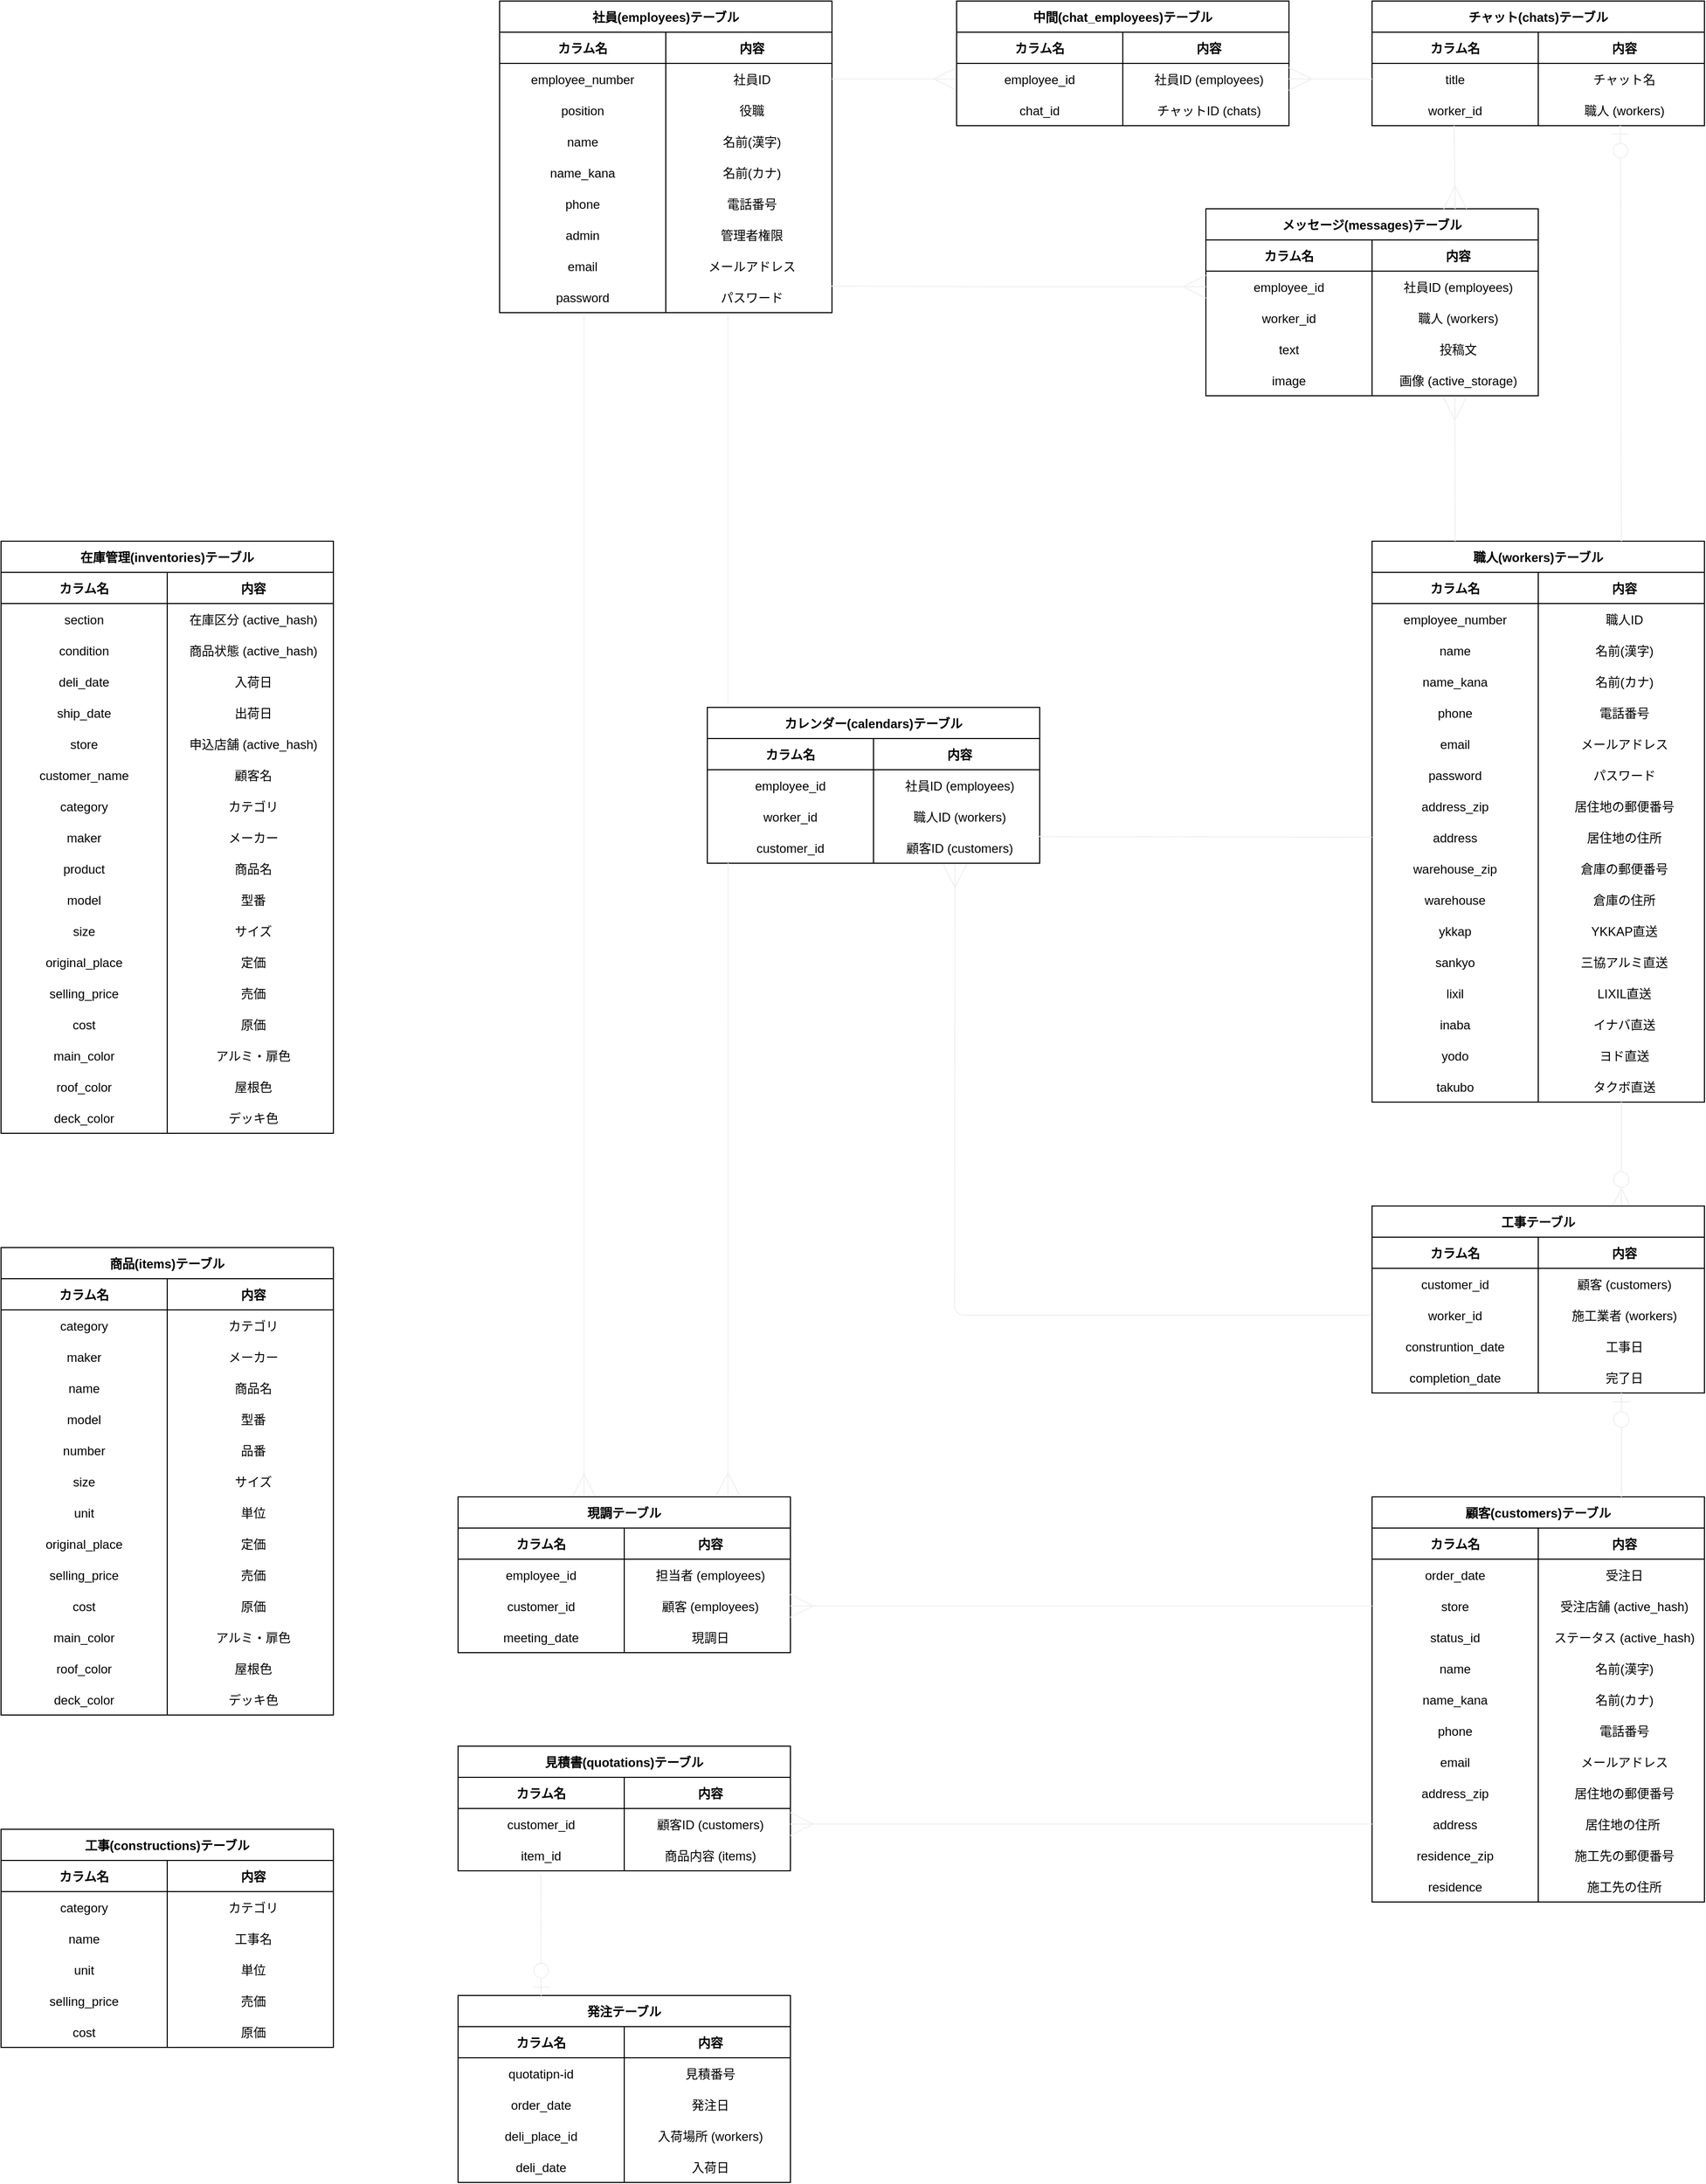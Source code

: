 <mxfile version="13.10.0" type="embed">
    <diagram id="HBBoJEqQbI67x2nuvv9k" name="ページ1">
        <mxGraphModel dx="2114" dy="1177" grid="1" gridSize="10" guides="1" tooltips="1" connect="1" arrows="1" fold="1" page="0" pageScale="1" pageWidth="850" pageHeight="1100" math="0" shadow="0">
            <root>
                <mxCell id="0"/>
                <mxCell id="1" parent="0"/>
                <mxCell id="88" value="顧客(customers)テーブル" style="shape=table;startSize=30;container=1;collapsible=1;childLayout=tableLayout;fixedRows=1;rowLines=0;fontStyle=1;align=center;resizeLast=1;" parent="1" vertex="1">
                    <mxGeometry x="440" y="1400" width="320" height="390" as="geometry"/>
                </mxCell>
                <mxCell id="89" value="" style="shape=partialRectangle;collapsible=0;dropTarget=0;pointerEvents=0;fillColor=none;top=0;left=0;bottom=1;right=0;points=[[0,0.5],[1,0.5]];portConstraint=eastwest;" parent="88" vertex="1">
                    <mxGeometry y="30" width="320" height="30" as="geometry"/>
                </mxCell>
                <mxCell id="90" value="カラム名" style="shape=partialRectangle;connectable=0;fillColor=none;top=0;left=0;bottom=0;right=0;fontStyle=1;overflow=hidden;" parent="89" vertex="1">
                    <mxGeometry width="160" height="30" as="geometry"/>
                </mxCell>
                <mxCell id="91" value="内容" style="shape=partialRectangle;connectable=0;fillColor=none;top=0;left=0;bottom=0;right=0;align=center;spacingLeft=6;fontStyle=1;overflow=hidden;" parent="89" vertex="1">
                    <mxGeometry x="160" width="160" height="30" as="geometry"/>
                </mxCell>
                <mxCell id="553" value="" style="shape=partialRectangle;collapsible=0;dropTarget=0;pointerEvents=0;fillColor=none;top=0;left=0;bottom=0;right=0;points=[[0,0.5],[1,0.5]];portConstraint=eastwest;" parent="88" vertex="1">
                    <mxGeometry y="60" width="320" height="30" as="geometry"/>
                </mxCell>
                <mxCell id="554" value="order_date" style="shape=partialRectangle;connectable=0;fillColor=none;top=0;left=0;bottom=0;right=0;editable=1;overflow=hidden;" parent="553" vertex="1">
                    <mxGeometry width="160" height="30" as="geometry"/>
                </mxCell>
                <mxCell id="555" value="受注日" style="shape=partialRectangle;connectable=0;fillColor=none;top=0;left=0;bottom=0;right=0;align=center;spacingLeft=6;overflow=hidden;" parent="553" vertex="1">
                    <mxGeometry x="160" width="160" height="30" as="geometry"/>
                </mxCell>
                <mxCell id="437" value="" style="shape=partialRectangle;collapsible=0;dropTarget=0;pointerEvents=0;fillColor=none;top=0;left=0;bottom=0;right=0;points=[[0,0.5],[1,0.5]];portConstraint=eastwest;" parent="88" vertex="1">
                    <mxGeometry y="90" width="320" height="30" as="geometry"/>
                </mxCell>
                <mxCell id="438" value="store" style="shape=partialRectangle;connectable=0;fillColor=none;top=0;left=0;bottom=0;right=0;editable=1;overflow=hidden;" parent="437" vertex="1">
                    <mxGeometry width="160" height="30" as="geometry"/>
                </mxCell>
                <mxCell id="439" value="受注店舗 (active_hash)" style="shape=partialRectangle;connectable=0;fillColor=none;top=0;left=0;bottom=0;right=0;align=center;spacingLeft=6;overflow=hidden;" parent="437" vertex="1">
                    <mxGeometry x="160" width="160" height="30" as="geometry"/>
                </mxCell>
                <mxCell id="125" value="" style="shape=partialRectangle;collapsible=0;dropTarget=0;pointerEvents=0;fillColor=none;top=0;left=0;bottom=0;right=0;points=[[0,0.5],[1,0.5]];portConstraint=eastwest;" parent="88" vertex="1">
                    <mxGeometry y="120" width="320" height="30" as="geometry"/>
                </mxCell>
                <mxCell id="126" value="status_id" style="shape=partialRectangle;connectable=0;fillColor=none;top=0;left=0;bottom=0;right=0;editable=1;overflow=hidden;" parent="125" vertex="1">
                    <mxGeometry width="160" height="30" as="geometry"/>
                </mxCell>
                <mxCell id="127" value="ステータス (active_hash)" style="shape=partialRectangle;connectable=0;fillColor=none;top=0;left=0;bottom=0;right=0;align=center;spacingLeft=6;overflow=hidden;" parent="125" vertex="1">
                    <mxGeometry x="160" width="160" height="30" as="geometry"/>
                </mxCell>
                <mxCell id="162" value="" style="shape=partialRectangle;collapsible=0;dropTarget=0;pointerEvents=0;fillColor=none;top=0;left=0;bottom=0;right=0;points=[[0,0.5],[1,0.5]];portConstraint=eastwest;" parent="88" vertex="1">
                    <mxGeometry y="150" width="320" height="30" as="geometry"/>
                </mxCell>
                <mxCell id="163" value="name" style="shape=partialRectangle;connectable=0;fillColor=none;top=0;left=0;bottom=0;right=0;editable=1;overflow=hidden;" parent="162" vertex="1">
                    <mxGeometry width="160" height="30" as="geometry"/>
                </mxCell>
                <mxCell id="164" value="名前(漢字)" style="shape=partialRectangle;connectable=0;fillColor=none;top=0;left=0;bottom=0;right=0;align=center;spacingLeft=6;overflow=hidden;" parent="162" vertex="1">
                    <mxGeometry x="160" width="160" height="30" as="geometry"/>
                </mxCell>
                <mxCell id="588" value="" style="shape=partialRectangle;collapsible=0;dropTarget=0;pointerEvents=0;fillColor=none;top=0;left=0;bottom=0;right=0;points=[[0,0.5],[1,0.5]];portConstraint=eastwest;" parent="88" vertex="1">
                    <mxGeometry y="180" width="320" height="30" as="geometry"/>
                </mxCell>
                <mxCell id="589" value="name_kana" style="shape=partialRectangle;connectable=0;fillColor=none;top=0;left=0;bottom=0;right=0;editable=1;overflow=hidden;" parent="588" vertex="1">
                    <mxGeometry width="160" height="30" as="geometry"/>
                </mxCell>
                <mxCell id="590" value="名前(カナ)" style="shape=partialRectangle;connectable=0;fillColor=none;top=0;left=0;bottom=0;right=0;align=center;spacingLeft=6;overflow=hidden;" parent="588" vertex="1">
                    <mxGeometry x="160" width="160" height="30" as="geometry"/>
                </mxCell>
                <mxCell id="591" value="" style="shape=partialRectangle;collapsible=0;dropTarget=0;pointerEvents=0;fillColor=none;top=0;left=0;bottom=0;right=0;points=[[0,0.5],[1,0.5]];portConstraint=eastwest;" parent="88" vertex="1">
                    <mxGeometry y="210" width="320" height="30" as="geometry"/>
                </mxCell>
                <mxCell id="592" value="phone" style="shape=partialRectangle;connectable=0;fillColor=none;top=0;left=0;bottom=0;right=0;editable=1;overflow=hidden;" parent="591" vertex="1">
                    <mxGeometry width="160" height="30" as="geometry"/>
                </mxCell>
                <mxCell id="593" value="電話番号" style="shape=partialRectangle;connectable=0;fillColor=none;top=0;left=0;bottom=0;right=0;align=center;spacingLeft=6;overflow=hidden;" parent="591" vertex="1">
                    <mxGeometry x="160" width="160" height="30" as="geometry"/>
                </mxCell>
                <mxCell id="264" value="" style="shape=partialRectangle;collapsible=0;dropTarget=0;pointerEvents=0;fillColor=none;top=0;left=0;bottom=0;right=0;points=[[0,0.5],[1,0.5]];portConstraint=eastwest;" parent="88" vertex="1">
                    <mxGeometry y="240" width="320" height="30" as="geometry"/>
                </mxCell>
                <mxCell id="265" value="email" style="shape=partialRectangle;connectable=0;fillColor=none;top=0;left=0;bottom=0;right=0;editable=1;overflow=hidden;" parent="264" vertex="1">
                    <mxGeometry width="160" height="30" as="geometry"/>
                </mxCell>
                <mxCell id="266" value="メールアドレス" style="shape=partialRectangle;connectable=0;fillColor=none;top=0;left=0;bottom=0;right=0;align=center;spacingLeft=6;overflow=hidden;" parent="264" vertex="1">
                    <mxGeometry x="160" width="160" height="30" as="geometry"/>
                </mxCell>
                <mxCell id="594" value="" style="shape=partialRectangle;collapsible=0;dropTarget=0;pointerEvents=0;fillColor=none;top=0;left=0;bottom=0;right=0;points=[[0,0.5],[1,0.5]];portConstraint=eastwest;" parent="88" vertex="1">
                    <mxGeometry y="270" width="320" height="30" as="geometry"/>
                </mxCell>
                <mxCell id="595" value="address_zip" style="shape=partialRectangle;connectable=0;fillColor=none;top=0;left=0;bottom=0;right=0;editable=1;overflow=hidden;" parent="594" vertex="1">
                    <mxGeometry width="160" height="30" as="geometry"/>
                </mxCell>
                <mxCell id="596" value="居住地の郵便番号" style="shape=partialRectangle;connectable=0;fillColor=none;top=0;left=0;bottom=0;right=0;align=center;spacingLeft=6;overflow=hidden;" parent="594" vertex="1">
                    <mxGeometry x="160" width="160" height="30" as="geometry"/>
                </mxCell>
                <mxCell id="165" value="" style="shape=partialRectangle;collapsible=0;dropTarget=0;pointerEvents=0;fillColor=none;top=0;left=0;bottom=0;right=0;points=[[0,0.5],[1,0.5]];portConstraint=eastwest;" parent="88" vertex="1">
                    <mxGeometry y="300" width="320" height="30" as="geometry"/>
                </mxCell>
                <mxCell id="166" value="address" style="shape=partialRectangle;connectable=0;fillColor=none;top=0;left=0;bottom=0;right=0;editable=1;overflow=hidden;" parent="165" vertex="1">
                    <mxGeometry width="160" height="30" as="geometry"/>
                </mxCell>
                <mxCell id="167" value="居住地の住所 " style="shape=partialRectangle;connectable=0;fillColor=none;top=0;left=0;bottom=0;right=0;align=center;spacingLeft=6;overflow=hidden;" parent="165" vertex="1">
                    <mxGeometry x="160" width="160" height="30" as="geometry"/>
                </mxCell>
                <mxCell id="261" value="" style="shape=partialRectangle;collapsible=0;dropTarget=0;pointerEvents=0;fillColor=none;top=0;left=0;bottom=0;right=0;points=[[0,0.5],[1,0.5]];portConstraint=eastwest;" parent="88" vertex="1">
                    <mxGeometry y="330" width="320" height="30" as="geometry"/>
                </mxCell>
                <mxCell id="262" value="residence_zip" style="shape=partialRectangle;connectable=0;fillColor=none;top=0;left=0;bottom=0;right=0;editable=1;overflow=hidden;" parent="261" vertex="1">
                    <mxGeometry width="160" height="30" as="geometry"/>
                </mxCell>
                <mxCell id="263" value="施工先の郵便番号" style="shape=partialRectangle;connectable=0;fillColor=none;top=0;left=0;bottom=0;right=0;align=center;spacingLeft=6;overflow=hidden;" parent="261" vertex="1">
                    <mxGeometry x="160" width="160" height="30" as="geometry"/>
                </mxCell>
                <mxCell id="597" value="" style="shape=partialRectangle;collapsible=0;dropTarget=0;pointerEvents=0;fillColor=none;top=0;left=0;bottom=0;right=0;points=[[0,0.5],[1,0.5]];portConstraint=eastwest;" parent="88" vertex="1">
                    <mxGeometry y="360" width="320" height="30" as="geometry"/>
                </mxCell>
                <mxCell id="598" value="residence" style="shape=partialRectangle;connectable=0;fillColor=none;top=0;left=0;bottom=0;right=0;editable=1;overflow=hidden;" parent="597" vertex="1">
                    <mxGeometry width="160" height="30" as="geometry"/>
                </mxCell>
                <mxCell id="599" value="施工先の住所" style="shape=partialRectangle;connectable=0;fillColor=none;top=0;left=0;bottom=0;right=0;align=center;spacingLeft=6;overflow=hidden;" parent="597" vertex="1">
                    <mxGeometry x="160" width="160" height="30" as="geometry"/>
                </mxCell>
                <mxCell id="190" value="社員(employees)テーブル" style="shape=table;startSize=30;container=1;collapsible=1;childLayout=tableLayout;fixedRows=1;rowLines=0;fontStyle=1;align=center;resizeLast=1;" parent="1" vertex="1">
                    <mxGeometry x="-400" y="-40" width="320" height="300" as="geometry"/>
                </mxCell>
                <mxCell id="191" value="" style="shape=partialRectangle;collapsible=0;dropTarget=0;pointerEvents=0;fillColor=none;top=0;left=0;bottom=1;right=0;points=[[0,0.5],[1,0.5]];portConstraint=eastwest;" parent="190" vertex="1">
                    <mxGeometry y="30" width="320" height="30" as="geometry"/>
                </mxCell>
                <mxCell id="192" value="カラム名" style="shape=partialRectangle;connectable=0;fillColor=none;top=0;left=0;bottom=0;right=0;fontStyle=1;overflow=hidden;" parent="191" vertex="1">
                    <mxGeometry width="160" height="30" as="geometry"/>
                </mxCell>
                <mxCell id="193" value="内容" style="shape=partialRectangle;connectable=0;fillColor=none;top=0;left=0;bottom=0;right=0;align=center;spacingLeft=6;fontStyle=1;overflow=hidden;" parent="191" vertex="1">
                    <mxGeometry x="160" width="160" height="30" as="geometry"/>
                </mxCell>
                <mxCell id="194" value="" style="shape=partialRectangle;collapsible=0;dropTarget=0;pointerEvents=0;fillColor=none;top=0;left=0;bottom=0;right=0;points=[[0,0.5],[1,0.5]];portConstraint=eastwest;" parent="190" vertex="1">
                    <mxGeometry y="60" width="320" height="30" as="geometry"/>
                </mxCell>
                <mxCell id="195" value="employee_number" style="shape=partialRectangle;connectable=0;fillColor=none;top=0;left=0;bottom=0;right=0;editable=1;overflow=hidden;" parent="194" vertex="1">
                    <mxGeometry width="160" height="30" as="geometry"/>
                </mxCell>
                <mxCell id="196" value="社員ID" style="shape=partialRectangle;connectable=0;fillColor=none;top=0;left=0;bottom=0;right=0;align=center;spacingLeft=6;overflow=hidden;" parent="194" vertex="1">
                    <mxGeometry x="160" width="160" height="30" as="geometry"/>
                </mxCell>
                <mxCell id="570" value="" style="shape=partialRectangle;collapsible=0;dropTarget=0;pointerEvents=0;fillColor=none;top=0;left=0;bottom=0;right=0;points=[[0,0.5],[1,0.5]];portConstraint=eastwest;" parent="190" vertex="1">
                    <mxGeometry y="90" width="320" height="30" as="geometry"/>
                </mxCell>
                <mxCell id="571" value="position" style="shape=partialRectangle;connectable=0;fillColor=none;top=0;left=0;bottom=0;right=0;editable=1;overflow=hidden;" parent="570" vertex="1">
                    <mxGeometry width="160" height="30" as="geometry"/>
                </mxCell>
                <mxCell id="572" value="役職" style="shape=partialRectangle;connectable=0;fillColor=none;top=0;left=0;bottom=0;right=0;align=center;spacingLeft=6;overflow=hidden;" parent="570" vertex="1">
                    <mxGeometry x="160" width="160" height="30" as="geometry"/>
                </mxCell>
                <mxCell id="558" value="" style="shape=partialRectangle;collapsible=0;dropTarget=0;pointerEvents=0;fillColor=none;top=0;left=0;bottom=0;right=0;points=[[0,0.5],[1,0.5]];portConstraint=eastwest;" parent="190" vertex="1">
                    <mxGeometry y="120" width="320" height="30" as="geometry"/>
                </mxCell>
                <mxCell id="559" value="name" style="shape=partialRectangle;connectable=0;fillColor=none;top=0;left=0;bottom=0;right=0;editable=1;overflow=hidden;" parent="558" vertex="1">
                    <mxGeometry width="160" height="30" as="geometry"/>
                </mxCell>
                <mxCell id="560" value="名前(漢字)" style="shape=partialRectangle;connectable=0;fillColor=none;top=0;left=0;bottom=0;right=0;align=center;spacingLeft=6;overflow=hidden;" parent="558" vertex="1">
                    <mxGeometry x="160" width="160" height="30" as="geometry"/>
                </mxCell>
                <mxCell id="561" value="" style="shape=partialRectangle;collapsible=0;dropTarget=0;pointerEvents=0;fillColor=none;top=0;left=0;bottom=0;right=0;points=[[0,0.5],[1,0.5]];portConstraint=eastwest;" parent="190" vertex="1">
                    <mxGeometry y="150" width="320" height="30" as="geometry"/>
                </mxCell>
                <mxCell id="562" value="name_kana" style="shape=partialRectangle;connectable=0;fillColor=none;top=0;left=0;bottom=0;right=0;editable=1;overflow=hidden;" parent="561" vertex="1">
                    <mxGeometry width="160" height="30" as="geometry"/>
                </mxCell>
                <mxCell id="563" value="名前(カナ)" style="shape=partialRectangle;connectable=0;fillColor=none;top=0;left=0;bottom=0;right=0;align=center;spacingLeft=6;overflow=hidden;" parent="561" vertex="1">
                    <mxGeometry x="160" width="160" height="30" as="geometry"/>
                </mxCell>
                <mxCell id="564" value="" style="shape=partialRectangle;collapsible=0;dropTarget=0;pointerEvents=0;fillColor=none;top=0;left=0;bottom=0;right=0;points=[[0,0.5],[1,0.5]];portConstraint=eastwest;" parent="190" vertex="1">
                    <mxGeometry y="180" width="320" height="30" as="geometry"/>
                </mxCell>
                <mxCell id="565" value="phone" style="shape=partialRectangle;connectable=0;fillColor=none;top=0;left=0;bottom=0;right=0;editable=1;overflow=hidden;" parent="564" vertex="1">
                    <mxGeometry width="160" height="30" as="geometry"/>
                </mxCell>
                <mxCell id="566" value="電話番号" style="shape=partialRectangle;connectable=0;fillColor=none;top=0;left=0;bottom=0;right=0;align=center;spacingLeft=6;overflow=hidden;" parent="564" vertex="1">
                    <mxGeometry x="160" width="160" height="30" as="geometry"/>
                </mxCell>
                <mxCell id="567" value="" style="shape=partialRectangle;collapsible=0;dropTarget=0;pointerEvents=0;fillColor=none;top=0;left=0;bottom=0;right=0;points=[[0,0.5],[1,0.5]];portConstraint=eastwest;" parent="190" vertex="1">
                    <mxGeometry y="210" width="320" height="30" as="geometry"/>
                </mxCell>
                <mxCell id="568" value="admin" style="shape=partialRectangle;connectable=0;fillColor=none;top=0;left=0;bottom=0;right=0;editable=1;overflow=hidden;" parent="567" vertex="1">
                    <mxGeometry width="160" height="30" as="geometry"/>
                </mxCell>
                <mxCell id="569" value="管理者権限" style="shape=partialRectangle;connectable=0;fillColor=none;top=0;left=0;bottom=0;right=0;align=center;spacingLeft=6;overflow=hidden;" parent="567" vertex="1">
                    <mxGeometry x="160" width="160" height="30" as="geometry"/>
                </mxCell>
                <mxCell id="197" value="" style="shape=partialRectangle;collapsible=0;dropTarget=0;pointerEvents=0;fillColor=none;top=0;left=0;bottom=0;right=0;points=[[0,0.5],[1,0.5]];portConstraint=eastwest;" parent="190" vertex="1">
                    <mxGeometry y="240" width="320" height="30" as="geometry"/>
                </mxCell>
                <mxCell id="198" value="email" style="shape=partialRectangle;connectable=0;fillColor=none;top=0;left=0;bottom=0;right=0;editable=1;overflow=hidden;" parent="197" vertex="1">
                    <mxGeometry width="160" height="30" as="geometry"/>
                </mxCell>
                <mxCell id="199" value="メールアドレス" style="shape=partialRectangle;connectable=0;fillColor=none;top=0;left=0;bottom=0;right=0;align=center;spacingLeft=6;overflow=hidden;" parent="197" vertex="1">
                    <mxGeometry x="160" width="160" height="30" as="geometry"/>
                </mxCell>
                <mxCell id="200" value="" style="shape=partialRectangle;collapsible=0;dropTarget=0;pointerEvents=0;fillColor=none;top=0;left=0;bottom=0;right=0;points=[[0,0.5],[1,0.5]];portConstraint=eastwest;" parent="190" vertex="1">
                    <mxGeometry y="270" width="320" height="30" as="geometry"/>
                </mxCell>
                <mxCell id="201" value="password" style="shape=partialRectangle;connectable=0;fillColor=none;top=0;left=0;bottom=0;right=0;editable=1;overflow=hidden;" parent="200" vertex="1">
                    <mxGeometry width="160" height="30" as="geometry"/>
                </mxCell>
                <mxCell id="202" value="パスワード" style="shape=partialRectangle;connectable=0;fillColor=none;top=0;left=0;bottom=0;right=0;align=center;spacingLeft=6;overflow=hidden;" parent="200" vertex="1">
                    <mxGeometry x="160" width="160" height="30" as="geometry"/>
                </mxCell>
                <mxCell id="203" value="職人(workers)テーブル" style="shape=table;startSize=30;container=1;collapsible=1;childLayout=tableLayout;fixedRows=1;rowLines=0;fontStyle=1;align=center;resizeLast=1;" parent="1" vertex="1">
                    <mxGeometry x="440" y="480" width="320" height="540" as="geometry"/>
                </mxCell>
                <mxCell id="204" value="" style="shape=partialRectangle;collapsible=0;dropTarget=0;pointerEvents=0;fillColor=none;top=0;left=0;bottom=1;right=0;points=[[0,0.5],[1,0.5]];portConstraint=eastwest;" parent="203" vertex="1">
                    <mxGeometry y="30" width="320" height="30" as="geometry"/>
                </mxCell>
                <mxCell id="205" value="カラム名" style="shape=partialRectangle;connectable=0;fillColor=none;top=0;left=0;bottom=0;right=0;fontStyle=1;overflow=hidden;" parent="204" vertex="1">
                    <mxGeometry width="160" height="30" as="geometry"/>
                </mxCell>
                <mxCell id="206" value="内容" style="shape=partialRectangle;connectable=0;fillColor=none;top=0;left=0;bottom=0;right=0;align=center;spacingLeft=6;fontStyle=1;overflow=hidden;" parent="204" vertex="1">
                    <mxGeometry x="160" width="160" height="30" as="geometry"/>
                </mxCell>
                <mxCell id="207" value="" style="shape=partialRectangle;collapsible=0;dropTarget=0;pointerEvents=0;fillColor=none;top=0;left=0;bottom=0;right=0;points=[[0,0.5],[1,0.5]];portConstraint=eastwest;" parent="203" vertex="1">
                    <mxGeometry y="60" width="320" height="30" as="geometry"/>
                </mxCell>
                <mxCell id="208" value="employee_number" style="shape=partialRectangle;connectable=0;fillColor=none;top=0;left=0;bottom=0;right=0;editable=1;overflow=hidden;" parent="207" vertex="1">
                    <mxGeometry width="160" height="30" as="geometry"/>
                </mxCell>
                <mxCell id="209" value="職人ID" style="shape=partialRectangle;connectable=0;fillColor=none;top=0;left=0;bottom=0;right=0;align=center;spacingLeft=6;overflow=hidden;" parent="207" vertex="1">
                    <mxGeometry x="160" width="160" height="30" as="geometry"/>
                </mxCell>
                <mxCell id="573" value="" style="shape=partialRectangle;collapsible=0;dropTarget=0;pointerEvents=0;fillColor=none;top=0;left=0;bottom=0;right=0;points=[[0,0.5],[1,0.5]];portConstraint=eastwest;" parent="203" vertex="1">
                    <mxGeometry y="90" width="320" height="30" as="geometry"/>
                </mxCell>
                <mxCell id="574" value="name" style="shape=partialRectangle;connectable=0;fillColor=none;top=0;left=0;bottom=0;right=0;editable=1;overflow=hidden;" parent="573" vertex="1">
                    <mxGeometry width="160" height="30" as="geometry"/>
                </mxCell>
                <mxCell id="575" value="名前(漢字)" style="shape=partialRectangle;connectable=0;fillColor=none;top=0;left=0;bottom=0;right=0;align=center;spacingLeft=6;overflow=hidden;" parent="573" vertex="1">
                    <mxGeometry x="160" width="160" height="30" as="geometry"/>
                </mxCell>
                <mxCell id="576" value="" style="shape=partialRectangle;collapsible=0;dropTarget=0;pointerEvents=0;fillColor=none;top=0;left=0;bottom=0;right=0;points=[[0,0.5],[1,0.5]];portConstraint=eastwest;" parent="203" vertex="1">
                    <mxGeometry y="120" width="320" height="30" as="geometry"/>
                </mxCell>
                <mxCell id="577" value="name_kana" style="shape=partialRectangle;connectable=0;fillColor=none;top=0;left=0;bottom=0;right=0;editable=1;overflow=hidden;" parent="576" vertex="1">
                    <mxGeometry width="160" height="30" as="geometry"/>
                </mxCell>
                <mxCell id="578" value="名前(カナ)" style="shape=partialRectangle;connectable=0;fillColor=none;top=0;left=0;bottom=0;right=0;align=center;spacingLeft=6;overflow=hidden;" parent="576" vertex="1">
                    <mxGeometry x="160" width="160" height="30" as="geometry"/>
                </mxCell>
                <mxCell id="579" value="" style="shape=partialRectangle;collapsible=0;dropTarget=0;pointerEvents=0;fillColor=none;top=0;left=0;bottom=0;right=0;points=[[0,0.5],[1,0.5]];portConstraint=eastwest;" parent="203" vertex="1">
                    <mxGeometry y="150" width="320" height="30" as="geometry"/>
                </mxCell>
                <mxCell id="580" value="phone" style="shape=partialRectangle;connectable=0;fillColor=none;top=0;left=0;bottom=0;right=0;editable=1;overflow=hidden;" parent="579" vertex="1">
                    <mxGeometry width="160" height="30" as="geometry"/>
                </mxCell>
                <mxCell id="581" value="電話番号" style="shape=partialRectangle;connectable=0;fillColor=none;top=0;left=0;bottom=0;right=0;align=center;spacingLeft=6;overflow=hidden;" parent="579" vertex="1">
                    <mxGeometry x="160" width="160" height="30" as="geometry"/>
                </mxCell>
                <mxCell id="210" value="" style="shape=partialRectangle;collapsible=0;dropTarget=0;pointerEvents=0;fillColor=none;top=0;left=0;bottom=0;right=0;points=[[0,0.5],[1,0.5]];portConstraint=eastwest;" parent="203" vertex="1">
                    <mxGeometry y="180" width="320" height="30" as="geometry"/>
                </mxCell>
                <mxCell id="211" value="email" style="shape=partialRectangle;connectable=0;fillColor=none;top=0;left=0;bottom=0;right=0;editable=1;overflow=hidden;" parent="210" vertex="1">
                    <mxGeometry width="160" height="30" as="geometry"/>
                </mxCell>
                <mxCell id="212" value="メールアドレス" style="shape=partialRectangle;connectable=0;fillColor=none;top=0;left=0;bottom=0;right=0;align=center;spacingLeft=6;overflow=hidden;" parent="210" vertex="1">
                    <mxGeometry x="160" width="160" height="30" as="geometry"/>
                </mxCell>
                <mxCell id="213" value="" style="shape=partialRectangle;collapsible=0;dropTarget=0;pointerEvents=0;fillColor=none;top=0;left=0;bottom=0;right=0;points=[[0,0.5],[1,0.5]];portConstraint=eastwest;" parent="203" vertex="1">
                    <mxGeometry y="210" width="320" height="30" as="geometry"/>
                </mxCell>
                <mxCell id="214" value="password" style="shape=partialRectangle;connectable=0;fillColor=none;top=0;left=0;bottom=0;right=0;editable=1;overflow=hidden;" parent="213" vertex="1">
                    <mxGeometry width="160" height="30" as="geometry"/>
                </mxCell>
                <mxCell id="215" value="パスワード" style="shape=partialRectangle;connectable=0;fillColor=none;top=0;left=0;bottom=0;right=0;align=center;spacingLeft=6;overflow=hidden;" parent="213" vertex="1">
                    <mxGeometry x="160" width="160" height="30" as="geometry"/>
                </mxCell>
                <mxCell id="216" value="" style="shape=partialRectangle;collapsible=0;dropTarget=0;pointerEvents=0;fillColor=none;top=0;left=0;bottom=0;right=0;points=[[0,0.5],[1,0.5]];portConstraint=eastwest;" parent="203" vertex="1">
                    <mxGeometry y="240" width="320" height="30" as="geometry"/>
                </mxCell>
                <mxCell id="217" value="address_zip" style="shape=partialRectangle;connectable=0;fillColor=none;top=0;left=0;bottom=0;right=0;editable=1;overflow=hidden;" parent="216" vertex="1">
                    <mxGeometry width="160" height="30" as="geometry"/>
                </mxCell>
                <mxCell id="218" value="居住地の郵便番号" style="shape=partialRectangle;connectable=0;fillColor=none;top=0;left=0;bottom=0;right=0;align=center;spacingLeft=6;overflow=hidden;" parent="216" vertex="1">
                    <mxGeometry x="160" width="160" height="30" as="geometry"/>
                </mxCell>
                <mxCell id="582" value="" style="shape=partialRectangle;collapsible=0;dropTarget=0;pointerEvents=0;fillColor=none;top=0;left=0;bottom=0;right=0;points=[[0,0.5],[1,0.5]];portConstraint=eastwest;" parent="203" vertex="1">
                    <mxGeometry y="270" width="320" height="30" as="geometry"/>
                </mxCell>
                <mxCell id="583" value="address" style="shape=partialRectangle;connectable=0;fillColor=none;top=0;left=0;bottom=0;right=0;editable=1;overflow=hidden;" parent="582" vertex="1">
                    <mxGeometry width="160" height="30" as="geometry"/>
                </mxCell>
                <mxCell id="584" value="居住地の住所" style="shape=partialRectangle;connectable=0;fillColor=none;top=0;left=0;bottom=0;right=0;align=center;spacingLeft=6;overflow=hidden;" parent="582" vertex="1">
                    <mxGeometry x="160" width="160" height="30" as="geometry"/>
                </mxCell>
                <mxCell id="219" value="" style="shape=partialRectangle;collapsible=0;dropTarget=0;pointerEvents=0;fillColor=none;top=0;left=0;bottom=0;right=0;points=[[0,0.5],[1,0.5]];portConstraint=eastwest;" parent="203" vertex="1">
                    <mxGeometry y="300" width="320" height="30" as="geometry"/>
                </mxCell>
                <mxCell id="220" value="warehouse_zip" style="shape=partialRectangle;connectable=0;fillColor=none;top=0;left=0;bottom=0;right=0;editable=1;overflow=hidden;" parent="219" vertex="1">
                    <mxGeometry width="160" height="30" as="geometry"/>
                </mxCell>
                <mxCell id="221" value="倉庫の郵便番号" style="shape=partialRectangle;connectable=0;fillColor=none;top=0;left=0;bottom=0;right=0;align=center;spacingLeft=6;overflow=hidden;" parent="219" vertex="1">
                    <mxGeometry x="160" width="160" height="30" as="geometry"/>
                </mxCell>
                <mxCell id="585" value="" style="shape=partialRectangle;collapsible=0;dropTarget=0;pointerEvents=0;fillColor=none;top=0;left=0;bottom=0;right=0;points=[[0,0.5],[1,0.5]];portConstraint=eastwest;" parent="203" vertex="1">
                    <mxGeometry y="330" width="320" height="30" as="geometry"/>
                </mxCell>
                <mxCell id="586" value="warehouse" style="shape=partialRectangle;connectable=0;fillColor=none;top=0;left=0;bottom=0;right=0;editable=1;overflow=hidden;" parent="585" vertex="1">
                    <mxGeometry width="160" height="30" as="geometry"/>
                </mxCell>
                <mxCell id="587" value="倉庫の住所" style="shape=partialRectangle;connectable=0;fillColor=none;top=0;left=0;bottom=0;right=0;align=center;spacingLeft=6;overflow=hidden;" parent="585" vertex="1">
                    <mxGeometry x="160" width="160" height="30" as="geometry"/>
                </mxCell>
                <mxCell id="222" value="" style="shape=partialRectangle;collapsible=0;dropTarget=0;pointerEvents=0;fillColor=none;top=0;left=0;bottom=0;right=0;points=[[0,0.5],[1,0.5]];portConstraint=eastwest;" parent="203" vertex="1">
                    <mxGeometry y="360" width="320" height="30" as="geometry"/>
                </mxCell>
                <mxCell id="223" value="ykkap" style="shape=partialRectangle;connectable=0;fillColor=none;top=0;left=0;bottom=0;right=0;editable=1;overflow=hidden;" parent="222" vertex="1">
                    <mxGeometry width="160" height="30" as="geometry"/>
                </mxCell>
                <mxCell id="224" value="YKKAP直送" style="shape=partialRectangle;connectable=0;fillColor=none;top=0;left=0;bottom=0;right=0;align=center;spacingLeft=6;overflow=hidden;" parent="222" vertex="1">
                    <mxGeometry x="160" width="160" height="30" as="geometry"/>
                </mxCell>
                <mxCell id="225" value="" style="shape=partialRectangle;collapsible=0;dropTarget=0;pointerEvents=0;fillColor=none;top=0;left=0;bottom=0;right=0;points=[[0,0.5],[1,0.5]];portConstraint=eastwest;" parent="203" vertex="1">
                    <mxGeometry y="390" width="320" height="30" as="geometry"/>
                </mxCell>
                <mxCell id="226" value="sankyo" style="shape=partialRectangle;connectable=0;fillColor=none;top=0;left=0;bottom=0;right=0;editable=1;overflow=hidden;" parent="225" vertex="1">
                    <mxGeometry width="160" height="30" as="geometry"/>
                </mxCell>
                <mxCell id="227" value="三協アルミ直送" style="shape=partialRectangle;connectable=0;fillColor=none;top=0;left=0;bottom=0;right=0;align=center;spacingLeft=6;overflow=hidden;" parent="225" vertex="1">
                    <mxGeometry x="160" width="160" height="30" as="geometry"/>
                </mxCell>
                <mxCell id="228" value="" style="shape=partialRectangle;collapsible=0;dropTarget=0;pointerEvents=0;fillColor=none;top=0;left=0;bottom=0;right=0;points=[[0,0.5],[1,0.5]];portConstraint=eastwest;" parent="203" vertex="1">
                    <mxGeometry y="420" width="320" height="30" as="geometry"/>
                </mxCell>
                <mxCell id="229" value="lixil" style="shape=partialRectangle;connectable=0;fillColor=none;top=0;left=0;bottom=0;right=0;editable=1;overflow=hidden;" parent="228" vertex="1">
                    <mxGeometry width="160" height="30" as="geometry"/>
                </mxCell>
                <mxCell id="230" value="LIXIL直送" style="shape=partialRectangle;connectable=0;fillColor=none;top=0;left=0;bottom=0;right=0;align=center;spacingLeft=6;overflow=hidden;" parent="228" vertex="1">
                    <mxGeometry x="160" width="160" height="30" as="geometry"/>
                </mxCell>
                <mxCell id="231" value="" style="shape=partialRectangle;collapsible=0;dropTarget=0;pointerEvents=0;fillColor=none;top=0;left=0;bottom=0;right=0;points=[[0,0.5],[1,0.5]];portConstraint=eastwest;" parent="203" vertex="1">
                    <mxGeometry y="450" width="320" height="30" as="geometry"/>
                </mxCell>
                <mxCell id="232" value="inaba" style="shape=partialRectangle;connectable=0;fillColor=none;top=0;left=0;bottom=0;right=0;editable=1;overflow=hidden;" parent="231" vertex="1">
                    <mxGeometry width="160" height="30" as="geometry"/>
                </mxCell>
                <mxCell id="233" value="イナバ直送" style="shape=partialRectangle;connectable=0;fillColor=none;top=0;left=0;bottom=0;right=0;align=center;spacingLeft=6;overflow=hidden;" parent="231" vertex="1">
                    <mxGeometry x="160" width="160" height="30" as="geometry"/>
                </mxCell>
                <mxCell id="234" value="" style="shape=partialRectangle;collapsible=0;dropTarget=0;pointerEvents=0;fillColor=none;top=0;left=0;bottom=0;right=0;points=[[0,0.5],[1,0.5]];portConstraint=eastwest;" parent="203" vertex="1">
                    <mxGeometry y="480" width="320" height="30" as="geometry"/>
                </mxCell>
                <mxCell id="235" value="yodo" style="shape=partialRectangle;connectable=0;fillColor=none;top=0;left=0;bottom=0;right=0;editable=1;overflow=hidden;" parent="234" vertex="1">
                    <mxGeometry width="160" height="30" as="geometry"/>
                </mxCell>
                <mxCell id="236" value="ヨド直送" style="shape=partialRectangle;connectable=0;fillColor=none;top=0;left=0;bottom=0;right=0;align=center;spacingLeft=6;overflow=hidden;" parent="234" vertex="1">
                    <mxGeometry x="160" width="160" height="30" as="geometry"/>
                </mxCell>
                <mxCell id="237" value="" style="shape=partialRectangle;collapsible=0;dropTarget=0;pointerEvents=0;fillColor=none;top=0;left=0;bottom=0;right=0;points=[[0,0.5],[1,0.5]];portConstraint=eastwest;" parent="203" vertex="1">
                    <mxGeometry y="510" width="320" height="30" as="geometry"/>
                </mxCell>
                <mxCell id="238" value="takubo" style="shape=partialRectangle;connectable=0;fillColor=none;top=0;left=0;bottom=0;right=0;editable=1;overflow=hidden;" parent="237" vertex="1">
                    <mxGeometry width="160" height="30" as="geometry"/>
                </mxCell>
                <mxCell id="239" value="タクボ直送" style="shape=partialRectangle;connectable=0;fillColor=none;top=0;left=0;bottom=0;right=0;align=center;spacingLeft=6;overflow=hidden;" parent="237" vertex="1">
                    <mxGeometry x="160" width="160" height="30" as="geometry"/>
                </mxCell>
                <mxCell id="281" value="商品(items)テーブル" style="shape=table;startSize=30;container=1;collapsible=1;childLayout=tableLayout;fixedRows=1;rowLines=0;fontStyle=1;align=center;resizeLast=1;" parent="1" vertex="1">
                    <mxGeometry x="-880" y="1160" width="320" height="450" as="geometry"/>
                </mxCell>
                <mxCell id="282" value="" style="shape=partialRectangle;collapsible=0;dropTarget=0;pointerEvents=0;fillColor=none;top=0;left=0;bottom=1;right=0;points=[[0,0.5],[1,0.5]];portConstraint=eastwest;" parent="281" vertex="1">
                    <mxGeometry y="30" width="320" height="30" as="geometry"/>
                </mxCell>
                <mxCell id="283" value="カラム名" style="shape=partialRectangle;connectable=0;fillColor=none;top=0;left=0;bottom=0;right=0;fontStyle=1;overflow=hidden;" parent="282" vertex="1">
                    <mxGeometry width="160" height="30" as="geometry"/>
                </mxCell>
                <mxCell id="284" value="内容" style="shape=partialRectangle;connectable=0;fillColor=none;top=0;left=0;bottom=0;right=0;align=center;spacingLeft=6;fontStyle=1;overflow=hidden;" parent="282" vertex="1">
                    <mxGeometry x="160" width="160" height="30" as="geometry"/>
                </mxCell>
                <mxCell id="288" value="" style="shape=partialRectangle;collapsible=0;dropTarget=0;pointerEvents=0;fillColor=none;top=0;left=0;bottom=0;right=0;points=[[0,0.5],[1,0.5]];portConstraint=eastwest;" parent="281" vertex="1">
                    <mxGeometry y="60" width="320" height="30" as="geometry"/>
                </mxCell>
                <mxCell id="289" value="category" style="shape=partialRectangle;connectable=0;fillColor=none;top=0;left=0;bottom=0;right=0;editable=1;overflow=hidden;" parent="288" vertex="1">
                    <mxGeometry width="160" height="30" as="geometry"/>
                </mxCell>
                <mxCell id="290" value="カテゴリ" style="shape=partialRectangle;connectable=0;fillColor=none;top=0;left=0;bottom=0;right=0;align=center;spacingLeft=6;overflow=hidden;" parent="288" vertex="1">
                    <mxGeometry x="160" width="160" height="30" as="geometry"/>
                </mxCell>
                <mxCell id="285" value="" style="shape=partialRectangle;collapsible=0;dropTarget=0;pointerEvents=0;fillColor=none;top=0;left=0;bottom=0;right=0;points=[[0,0.5],[1,0.5]];portConstraint=eastwest;" parent="281" vertex="1">
                    <mxGeometry y="90" width="320" height="30" as="geometry"/>
                </mxCell>
                <mxCell id="286" value="maker" style="shape=partialRectangle;connectable=0;fillColor=none;top=0;left=0;bottom=0;right=0;editable=1;overflow=hidden;" parent="285" vertex="1">
                    <mxGeometry width="160" height="30" as="geometry"/>
                </mxCell>
                <mxCell id="287" value="メーカー" style="shape=partialRectangle;connectable=0;fillColor=none;top=0;left=0;bottom=0;right=0;align=center;spacingLeft=6;overflow=hidden;" parent="285" vertex="1">
                    <mxGeometry x="160" width="160" height="30" as="geometry"/>
                </mxCell>
                <mxCell id="291" value="" style="shape=partialRectangle;collapsible=0;dropTarget=0;pointerEvents=0;fillColor=none;top=0;left=0;bottom=0;right=0;points=[[0,0.5],[1,0.5]];portConstraint=eastwest;" parent="281" vertex="1">
                    <mxGeometry y="120" width="320" height="30" as="geometry"/>
                </mxCell>
                <mxCell id="292" value="name" style="shape=partialRectangle;connectable=0;fillColor=none;top=0;left=0;bottom=0;right=0;editable=1;overflow=hidden;" parent="291" vertex="1">
                    <mxGeometry width="160" height="30" as="geometry"/>
                </mxCell>
                <mxCell id="293" value="商品名" style="shape=partialRectangle;connectable=0;fillColor=none;top=0;left=0;bottom=0;right=0;align=center;spacingLeft=6;overflow=hidden;" parent="291" vertex="1">
                    <mxGeometry x="160" width="160" height="30" as="geometry"/>
                </mxCell>
                <mxCell id="294" value="" style="shape=partialRectangle;collapsible=0;dropTarget=0;pointerEvents=0;fillColor=none;top=0;left=0;bottom=0;right=0;points=[[0,0.5],[1,0.5]];portConstraint=eastwest;" parent="281" vertex="1">
                    <mxGeometry y="150" width="320" height="30" as="geometry"/>
                </mxCell>
                <mxCell id="295" value="model" style="shape=partialRectangle;connectable=0;fillColor=none;top=0;left=0;bottom=0;right=0;editable=1;overflow=hidden;" parent="294" vertex="1">
                    <mxGeometry width="160" height="30" as="geometry"/>
                </mxCell>
                <mxCell id="296" value="型番" style="shape=partialRectangle;connectable=0;fillColor=none;top=0;left=0;bottom=0;right=0;align=center;spacingLeft=6;overflow=hidden;" parent="294" vertex="1">
                    <mxGeometry x="160" width="160" height="30" as="geometry"/>
                </mxCell>
                <mxCell id="361" value="" style="shape=partialRectangle;collapsible=0;dropTarget=0;pointerEvents=0;fillColor=none;top=0;left=0;bottom=0;right=0;points=[[0,0.5],[1,0.5]];portConstraint=eastwest;" parent="281" vertex="1">
                    <mxGeometry y="180" width="320" height="30" as="geometry"/>
                </mxCell>
                <mxCell id="362" value="number" style="shape=partialRectangle;connectable=0;fillColor=none;top=0;left=0;bottom=0;right=0;editable=1;overflow=hidden;" parent="361" vertex="1">
                    <mxGeometry width="160" height="30" as="geometry"/>
                </mxCell>
                <mxCell id="363" value="品番" style="shape=partialRectangle;connectable=0;fillColor=none;top=0;left=0;bottom=0;right=0;align=center;spacingLeft=6;overflow=hidden;" parent="361" vertex="1">
                    <mxGeometry x="160" width="160" height="30" as="geometry"/>
                </mxCell>
                <mxCell id="297" value="" style="shape=partialRectangle;collapsible=0;dropTarget=0;pointerEvents=0;fillColor=none;top=0;left=0;bottom=0;right=0;points=[[0,0.5],[1,0.5]];portConstraint=eastwest;" parent="281" vertex="1">
                    <mxGeometry y="210" width="320" height="30" as="geometry"/>
                </mxCell>
                <mxCell id="298" value="size" style="shape=partialRectangle;connectable=0;fillColor=none;top=0;left=0;bottom=0;right=0;editable=1;overflow=hidden;" parent="297" vertex="1">
                    <mxGeometry width="160" height="30" as="geometry"/>
                </mxCell>
                <mxCell id="299" value="サイズ" style="shape=partialRectangle;connectable=0;fillColor=none;top=0;left=0;bottom=0;right=0;align=center;spacingLeft=6;overflow=hidden;" parent="297" vertex="1">
                    <mxGeometry x="160" width="160" height="30" as="geometry"/>
                </mxCell>
                <mxCell id="434" value="" style="shape=partialRectangle;collapsible=0;dropTarget=0;pointerEvents=0;fillColor=none;top=0;left=0;bottom=0;right=0;points=[[0,0.5],[1,0.5]];portConstraint=eastwest;" parent="281" vertex="1">
                    <mxGeometry y="240" width="320" height="30" as="geometry"/>
                </mxCell>
                <mxCell id="435" value="unit" style="shape=partialRectangle;connectable=0;fillColor=none;top=0;left=0;bottom=0;right=0;editable=1;overflow=hidden;" parent="434" vertex="1">
                    <mxGeometry width="160" height="30" as="geometry"/>
                </mxCell>
                <mxCell id="436" value="単位" style="shape=partialRectangle;connectable=0;fillColor=none;top=0;left=0;bottom=0;right=0;align=center;spacingLeft=6;overflow=hidden;" parent="434" vertex="1">
                    <mxGeometry x="160" width="160" height="30" as="geometry"/>
                </mxCell>
                <mxCell id="300" value="" style="shape=partialRectangle;collapsible=0;dropTarget=0;pointerEvents=0;fillColor=none;top=0;left=0;bottom=0;right=0;points=[[0,0.5],[1,0.5]];portConstraint=eastwest;" parent="281" vertex="1">
                    <mxGeometry y="270" width="320" height="30" as="geometry"/>
                </mxCell>
                <mxCell id="301" value="original_place" style="shape=partialRectangle;connectable=0;fillColor=none;top=0;left=0;bottom=0;right=0;editable=1;overflow=hidden;" parent="300" vertex="1">
                    <mxGeometry width="160" height="30" as="geometry"/>
                </mxCell>
                <mxCell id="302" value="定価" style="shape=partialRectangle;connectable=0;fillColor=none;top=0;left=0;bottom=0;right=0;align=center;spacingLeft=6;overflow=hidden;" parent="300" vertex="1">
                    <mxGeometry x="160" width="160" height="30" as="geometry"/>
                </mxCell>
                <mxCell id="303" value="" style="shape=partialRectangle;collapsible=0;dropTarget=0;pointerEvents=0;fillColor=none;top=0;left=0;bottom=0;right=0;points=[[0,0.5],[1,0.5]];portConstraint=eastwest;" parent="281" vertex="1">
                    <mxGeometry y="300" width="320" height="30" as="geometry"/>
                </mxCell>
                <mxCell id="304" value="selling_price" style="shape=partialRectangle;connectable=0;fillColor=none;top=0;left=0;bottom=0;right=0;editable=1;overflow=hidden;" parent="303" vertex="1">
                    <mxGeometry width="160" height="30" as="geometry"/>
                </mxCell>
                <mxCell id="305" value="売価" style="shape=partialRectangle;connectable=0;fillColor=none;top=0;left=0;bottom=0;right=0;align=center;spacingLeft=6;overflow=hidden;" parent="303" vertex="1">
                    <mxGeometry x="160" width="160" height="30" as="geometry"/>
                </mxCell>
                <mxCell id="306" value="" style="shape=partialRectangle;collapsible=0;dropTarget=0;pointerEvents=0;fillColor=none;top=0;left=0;bottom=0;right=0;points=[[0,0.5],[1,0.5]];portConstraint=eastwest;" parent="281" vertex="1">
                    <mxGeometry y="330" width="320" height="30" as="geometry"/>
                </mxCell>
                <mxCell id="307" value="cost" style="shape=partialRectangle;connectable=0;fillColor=none;top=0;left=0;bottom=0;right=0;editable=1;overflow=hidden;" parent="306" vertex="1">
                    <mxGeometry width="160" height="30" as="geometry"/>
                </mxCell>
                <mxCell id="308" value="原価" style="shape=partialRectangle;connectable=0;fillColor=none;top=0;left=0;bottom=0;right=0;align=center;spacingLeft=6;overflow=hidden;" parent="306" vertex="1">
                    <mxGeometry x="160" width="160" height="30" as="geometry"/>
                </mxCell>
                <mxCell id="309" value="" style="shape=partialRectangle;collapsible=0;dropTarget=0;pointerEvents=0;fillColor=none;top=0;left=0;bottom=0;right=0;points=[[0,0.5],[1,0.5]];portConstraint=eastwest;" parent="281" vertex="1">
                    <mxGeometry y="360" width="320" height="30" as="geometry"/>
                </mxCell>
                <mxCell id="310" value="main_color" style="shape=partialRectangle;connectable=0;fillColor=none;top=0;left=0;bottom=0;right=0;editable=1;overflow=hidden;" parent="309" vertex="1">
                    <mxGeometry width="160" height="30" as="geometry"/>
                </mxCell>
                <mxCell id="311" value="アルミ・扉色" style="shape=partialRectangle;connectable=0;fillColor=none;top=0;left=0;bottom=0;right=0;align=center;spacingLeft=6;overflow=hidden;" parent="309" vertex="1">
                    <mxGeometry x="160" width="160" height="30" as="geometry"/>
                </mxCell>
                <mxCell id="312" value="" style="shape=partialRectangle;collapsible=0;dropTarget=0;pointerEvents=0;fillColor=none;top=0;left=0;bottom=0;right=0;points=[[0,0.5],[1,0.5]];portConstraint=eastwest;" parent="281" vertex="1">
                    <mxGeometry y="390" width="320" height="30" as="geometry"/>
                </mxCell>
                <mxCell id="313" value="roof_color" style="shape=partialRectangle;connectable=0;fillColor=none;top=0;left=0;bottom=0;right=0;editable=1;overflow=hidden;" parent="312" vertex="1">
                    <mxGeometry width="160" height="30" as="geometry"/>
                </mxCell>
                <mxCell id="314" value="屋根色" style="shape=partialRectangle;connectable=0;fillColor=none;top=0;left=0;bottom=0;right=0;align=center;spacingLeft=6;overflow=hidden;" parent="312" vertex="1">
                    <mxGeometry x="160" width="160" height="30" as="geometry"/>
                </mxCell>
                <mxCell id="315" value="" style="shape=partialRectangle;collapsible=0;dropTarget=0;pointerEvents=0;fillColor=none;top=0;left=0;bottom=0;right=0;points=[[0,0.5],[1,0.5]];portConstraint=eastwest;" parent="281" vertex="1">
                    <mxGeometry y="420" width="320" height="30" as="geometry"/>
                </mxCell>
                <mxCell id="316" value="deck_color" style="shape=partialRectangle;connectable=0;fillColor=none;top=0;left=0;bottom=0;right=0;editable=1;overflow=hidden;" parent="315" vertex="1">
                    <mxGeometry width="160" height="30" as="geometry"/>
                </mxCell>
                <mxCell id="317" value="デッキ色" style="shape=partialRectangle;connectable=0;fillColor=none;top=0;left=0;bottom=0;right=0;align=center;spacingLeft=6;overflow=hidden;" parent="315" vertex="1">
                    <mxGeometry x="160" width="160" height="30" as="geometry"/>
                </mxCell>
                <mxCell id="324" value="在庫管理(inventories)テーブル" style="shape=table;startSize=30;container=1;collapsible=1;childLayout=tableLayout;fixedRows=1;rowLines=0;fontStyle=1;align=center;resizeLast=1;" parent="1" vertex="1">
                    <mxGeometry x="-880" y="480" width="320" height="570" as="geometry"/>
                </mxCell>
                <mxCell id="325" value="" style="shape=partialRectangle;collapsible=0;dropTarget=0;pointerEvents=0;fillColor=none;top=0;left=0;bottom=1;right=0;points=[[0,0.5],[1,0.5]];portConstraint=eastwest;" parent="324" vertex="1">
                    <mxGeometry y="30" width="320" height="30" as="geometry"/>
                </mxCell>
                <mxCell id="326" value="カラム名" style="shape=partialRectangle;connectable=0;fillColor=none;top=0;left=0;bottom=0;right=0;fontStyle=1;overflow=hidden;" parent="325" vertex="1">
                    <mxGeometry width="160" height="30" as="geometry"/>
                </mxCell>
                <mxCell id="327" value="内容" style="shape=partialRectangle;connectable=0;fillColor=none;top=0;left=0;bottom=0;right=0;align=center;spacingLeft=6;fontStyle=1;overflow=hidden;" parent="325" vertex="1">
                    <mxGeometry x="160" width="160" height="30" as="geometry"/>
                </mxCell>
                <mxCell id="386" value="" style="shape=partialRectangle;collapsible=0;dropTarget=0;pointerEvents=0;fillColor=none;top=0;left=0;bottom=0;right=0;points=[[0,0.5],[1,0.5]];portConstraint=eastwest;" parent="324" vertex="1">
                    <mxGeometry y="60" width="320" height="30" as="geometry"/>
                </mxCell>
                <mxCell id="387" value="section" style="shape=partialRectangle;connectable=0;fillColor=none;top=0;left=0;bottom=0;right=0;editable=1;overflow=hidden;" parent="386" vertex="1">
                    <mxGeometry width="160" height="30" as="geometry"/>
                </mxCell>
                <mxCell id="388" value="在庫区分 (active_hash)" style="shape=partialRectangle;connectable=0;fillColor=none;top=0;left=0;bottom=0;right=0;align=center;spacingLeft=6;overflow=hidden;" parent="386" vertex="1">
                    <mxGeometry x="160" width="160" height="30" as="geometry"/>
                </mxCell>
                <mxCell id="383" value="" style="shape=partialRectangle;collapsible=0;dropTarget=0;pointerEvents=0;fillColor=none;top=0;left=0;bottom=0;right=0;points=[[0,0.5],[1,0.5]];portConstraint=eastwest;" parent="324" vertex="1">
                    <mxGeometry y="90" width="320" height="30" as="geometry"/>
                </mxCell>
                <mxCell id="384" value="condition" style="shape=partialRectangle;connectable=0;fillColor=none;top=0;left=0;bottom=0;right=0;editable=1;overflow=hidden;" parent="383" vertex="1">
                    <mxGeometry width="160" height="30" as="geometry"/>
                </mxCell>
                <mxCell id="385" value="商品状態 (active_hash)" style="shape=partialRectangle;connectable=0;fillColor=none;top=0;left=0;bottom=0;right=0;align=center;spacingLeft=6;overflow=hidden;" parent="383" vertex="1">
                    <mxGeometry x="160" width="160" height="30" as="geometry"/>
                </mxCell>
                <mxCell id="389" value="" style="shape=partialRectangle;collapsible=0;dropTarget=0;pointerEvents=0;fillColor=none;top=0;left=0;bottom=0;right=0;points=[[0,0.5],[1,0.5]];portConstraint=eastwest;" parent="324" vertex="1">
                    <mxGeometry y="120" width="320" height="30" as="geometry"/>
                </mxCell>
                <mxCell id="390" value="deli_date" style="shape=partialRectangle;connectable=0;fillColor=none;top=0;left=0;bottom=0;right=0;editable=1;overflow=hidden;" parent="389" vertex="1">
                    <mxGeometry width="160" height="30" as="geometry"/>
                </mxCell>
                <mxCell id="391" value="入荷日" style="shape=partialRectangle;connectable=0;fillColor=none;top=0;left=0;bottom=0;right=0;align=center;spacingLeft=6;overflow=hidden;" parent="389" vertex="1">
                    <mxGeometry x="160" width="160" height="30" as="geometry"/>
                </mxCell>
                <mxCell id="392" value="" style="shape=partialRectangle;collapsible=0;dropTarget=0;pointerEvents=0;fillColor=none;top=0;left=0;bottom=0;right=0;points=[[0,0.5],[1,0.5]];portConstraint=eastwest;" parent="324" vertex="1">
                    <mxGeometry y="150" width="320" height="30" as="geometry"/>
                </mxCell>
                <mxCell id="393" value="ship_date" style="shape=partialRectangle;connectable=0;fillColor=none;top=0;left=0;bottom=0;right=0;editable=1;overflow=hidden;" parent="392" vertex="1">
                    <mxGeometry width="160" height="30" as="geometry"/>
                </mxCell>
                <mxCell id="394" value="出荷日" style="shape=partialRectangle;connectable=0;fillColor=none;top=0;left=0;bottom=0;right=0;align=center;spacingLeft=6;overflow=hidden;" parent="392" vertex="1">
                    <mxGeometry x="160" width="160" height="30" as="geometry"/>
                </mxCell>
                <mxCell id="446" value="" style="shape=partialRectangle;collapsible=0;dropTarget=0;pointerEvents=0;fillColor=none;top=0;left=0;bottom=0;right=0;points=[[0,0.5],[1,0.5]];portConstraint=eastwest;" parent="324" vertex="1">
                    <mxGeometry y="180" width="320" height="30" as="geometry"/>
                </mxCell>
                <mxCell id="447" value="store" style="shape=partialRectangle;connectable=0;fillColor=none;top=0;left=0;bottom=0;right=0;editable=1;overflow=hidden;" parent="446" vertex="1">
                    <mxGeometry width="160" height="30" as="geometry"/>
                </mxCell>
                <mxCell id="448" value="申込店舗 (active_hash)" style="shape=partialRectangle;connectable=0;fillColor=none;top=0;left=0;bottom=0;right=0;align=center;spacingLeft=6;overflow=hidden;" parent="446" vertex="1">
                    <mxGeometry x="160" width="160" height="30" as="geometry"/>
                </mxCell>
                <mxCell id="380" value="" style="shape=partialRectangle;collapsible=0;dropTarget=0;pointerEvents=0;fillColor=none;top=0;left=0;bottom=0;right=0;points=[[0,0.5],[1,0.5]];portConstraint=eastwest;" parent="324" vertex="1">
                    <mxGeometry y="210" width="320" height="30" as="geometry"/>
                </mxCell>
                <mxCell id="381" value="customer_name" style="shape=partialRectangle;connectable=0;fillColor=none;top=0;left=0;bottom=0;right=0;editable=1;overflow=hidden;" parent="380" vertex="1">
                    <mxGeometry width="160" height="30" as="geometry"/>
                </mxCell>
                <mxCell id="382" value="顧客名" style="shape=partialRectangle;connectable=0;fillColor=none;top=0;left=0;bottom=0;right=0;align=center;spacingLeft=6;overflow=hidden;" parent="380" vertex="1">
                    <mxGeometry x="160" width="160" height="30" as="geometry"/>
                </mxCell>
                <mxCell id="328" value="" style="shape=partialRectangle;collapsible=0;dropTarget=0;pointerEvents=0;fillColor=none;top=0;left=0;bottom=0;right=0;points=[[0,0.5],[1,0.5]];portConstraint=eastwest;" parent="324" vertex="1">
                    <mxGeometry y="240" width="320" height="30" as="geometry"/>
                </mxCell>
                <mxCell id="329" value="category" style="shape=partialRectangle;connectable=0;fillColor=none;top=0;left=0;bottom=0;right=0;editable=1;overflow=hidden;" parent="328" vertex="1">
                    <mxGeometry width="160" height="30" as="geometry"/>
                </mxCell>
                <mxCell id="330" value="カテゴリ" style="shape=partialRectangle;connectable=0;fillColor=none;top=0;left=0;bottom=0;right=0;align=center;spacingLeft=6;overflow=hidden;" parent="328" vertex="1">
                    <mxGeometry x="160" width="160" height="30" as="geometry"/>
                </mxCell>
                <mxCell id="331" value="" style="shape=partialRectangle;collapsible=0;dropTarget=0;pointerEvents=0;fillColor=none;top=0;left=0;bottom=0;right=0;points=[[0,0.5],[1,0.5]];portConstraint=eastwest;" parent="324" vertex="1">
                    <mxGeometry y="270" width="320" height="30" as="geometry"/>
                </mxCell>
                <mxCell id="332" value="maker" style="shape=partialRectangle;connectable=0;fillColor=none;top=0;left=0;bottom=0;right=0;editable=1;overflow=hidden;" parent="331" vertex="1">
                    <mxGeometry width="160" height="30" as="geometry"/>
                </mxCell>
                <mxCell id="333" value="メーカー" style="shape=partialRectangle;connectable=0;fillColor=none;top=0;left=0;bottom=0;right=0;align=center;spacingLeft=6;overflow=hidden;" parent="331" vertex="1">
                    <mxGeometry x="160" width="160" height="30" as="geometry"/>
                </mxCell>
                <mxCell id="334" value="" style="shape=partialRectangle;collapsible=0;dropTarget=0;pointerEvents=0;fillColor=none;top=0;left=0;bottom=0;right=0;points=[[0,0.5],[1,0.5]];portConstraint=eastwest;" parent="324" vertex="1">
                    <mxGeometry y="300" width="320" height="30" as="geometry"/>
                </mxCell>
                <mxCell id="335" value="product" style="shape=partialRectangle;connectable=0;fillColor=none;top=0;left=0;bottom=0;right=0;editable=1;overflow=hidden;" parent="334" vertex="1">
                    <mxGeometry width="160" height="30" as="geometry"/>
                </mxCell>
                <mxCell id="336" value="商品名" style="shape=partialRectangle;connectable=0;fillColor=none;top=0;left=0;bottom=0;right=0;align=center;spacingLeft=6;overflow=hidden;" parent="334" vertex="1">
                    <mxGeometry x="160" width="160" height="30" as="geometry"/>
                </mxCell>
                <mxCell id="337" value="" style="shape=partialRectangle;collapsible=0;dropTarget=0;pointerEvents=0;fillColor=none;top=0;left=0;bottom=0;right=0;points=[[0,0.5],[1,0.5]];portConstraint=eastwest;" parent="324" vertex="1">
                    <mxGeometry y="330" width="320" height="30" as="geometry"/>
                </mxCell>
                <mxCell id="338" value="model" style="shape=partialRectangle;connectable=0;fillColor=none;top=0;left=0;bottom=0;right=0;editable=1;overflow=hidden;" parent="337" vertex="1">
                    <mxGeometry width="160" height="30" as="geometry"/>
                </mxCell>
                <mxCell id="339" value="型番" style="shape=partialRectangle;connectable=0;fillColor=none;top=0;left=0;bottom=0;right=0;align=center;spacingLeft=6;overflow=hidden;" parent="337" vertex="1">
                    <mxGeometry x="160" width="160" height="30" as="geometry"/>
                </mxCell>
                <mxCell id="340" value="" style="shape=partialRectangle;collapsible=0;dropTarget=0;pointerEvents=0;fillColor=none;top=0;left=0;bottom=0;right=0;points=[[0,0.5],[1,0.5]];portConstraint=eastwest;" parent="324" vertex="1">
                    <mxGeometry y="360" width="320" height="30" as="geometry"/>
                </mxCell>
                <mxCell id="341" value="size" style="shape=partialRectangle;connectable=0;fillColor=none;top=0;left=0;bottom=0;right=0;editable=1;overflow=hidden;" parent="340" vertex="1">
                    <mxGeometry width="160" height="30" as="geometry"/>
                </mxCell>
                <mxCell id="342" value="サイズ" style="shape=partialRectangle;connectable=0;fillColor=none;top=0;left=0;bottom=0;right=0;align=center;spacingLeft=6;overflow=hidden;" parent="340" vertex="1">
                    <mxGeometry x="160" width="160" height="30" as="geometry"/>
                </mxCell>
                <mxCell id="343" value="" style="shape=partialRectangle;collapsible=0;dropTarget=0;pointerEvents=0;fillColor=none;top=0;left=0;bottom=0;right=0;points=[[0,0.5],[1,0.5]];portConstraint=eastwest;" parent="324" vertex="1">
                    <mxGeometry y="390" width="320" height="30" as="geometry"/>
                </mxCell>
                <mxCell id="344" value="original_place" style="shape=partialRectangle;connectable=0;fillColor=none;top=0;left=0;bottom=0;right=0;editable=1;overflow=hidden;" parent="343" vertex="1">
                    <mxGeometry width="160" height="30" as="geometry"/>
                </mxCell>
                <mxCell id="345" value="定価" style="shape=partialRectangle;connectable=0;fillColor=none;top=0;left=0;bottom=0;right=0;align=center;spacingLeft=6;overflow=hidden;" parent="343" vertex="1">
                    <mxGeometry x="160" width="160" height="30" as="geometry"/>
                </mxCell>
                <mxCell id="346" value="" style="shape=partialRectangle;collapsible=0;dropTarget=0;pointerEvents=0;fillColor=none;top=0;left=0;bottom=0;right=0;points=[[0,0.5],[1,0.5]];portConstraint=eastwest;" parent="324" vertex="1">
                    <mxGeometry y="420" width="320" height="30" as="geometry"/>
                </mxCell>
                <mxCell id="347" value="selling_price" style="shape=partialRectangle;connectable=0;fillColor=none;top=0;left=0;bottom=0;right=0;editable=1;overflow=hidden;" parent="346" vertex="1">
                    <mxGeometry width="160" height="30" as="geometry"/>
                </mxCell>
                <mxCell id="348" value="売価" style="shape=partialRectangle;connectable=0;fillColor=none;top=0;left=0;bottom=0;right=0;align=center;spacingLeft=6;overflow=hidden;" parent="346" vertex="1">
                    <mxGeometry x="160" width="160" height="30" as="geometry"/>
                </mxCell>
                <mxCell id="349" value="" style="shape=partialRectangle;collapsible=0;dropTarget=0;pointerEvents=0;fillColor=none;top=0;left=0;bottom=0;right=0;points=[[0,0.5],[1,0.5]];portConstraint=eastwest;" parent="324" vertex="1">
                    <mxGeometry y="450" width="320" height="30" as="geometry"/>
                </mxCell>
                <mxCell id="350" value="cost" style="shape=partialRectangle;connectable=0;fillColor=none;top=0;left=0;bottom=0;right=0;editable=1;overflow=hidden;" parent="349" vertex="1">
                    <mxGeometry width="160" height="30" as="geometry"/>
                </mxCell>
                <mxCell id="351" value="原価" style="shape=partialRectangle;connectable=0;fillColor=none;top=0;left=0;bottom=0;right=0;align=center;spacingLeft=6;overflow=hidden;" parent="349" vertex="1">
                    <mxGeometry x="160" width="160" height="30" as="geometry"/>
                </mxCell>
                <mxCell id="352" value="" style="shape=partialRectangle;collapsible=0;dropTarget=0;pointerEvents=0;fillColor=none;top=0;left=0;bottom=0;right=0;points=[[0,0.5],[1,0.5]];portConstraint=eastwest;" parent="324" vertex="1">
                    <mxGeometry y="480" width="320" height="30" as="geometry"/>
                </mxCell>
                <mxCell id="353" value="main_color" style="shape=partialRectangle;connectable=0;fillColor=none;top=0;left=0;bottom=0;right=0;editable=1;overflow=hidden;" parent="352" vertex="1">
                    <mxGeometry width="160" height="30" as="geometry"/>
                </mxCell>
                <mxCell id="354" value="アルミ・扉色" style="shape=partialRectangle;connectable=0;fillColor=none;top=0;left=0;bottom=0;right=0;align=center;spacingLeft=6;overflow=hidden;" parent="352" vertex="1">
                    <mxGeometry x="160" width="160" height="30" as="geometry"/>
                </mxCell>
                <mxCell id="355" value="" style="shape=partialRectangle;collapsible=0;dropTarget=0;pointerEvents=0;fillColor=none;top=0;left=0;bottom=0;right=0;points=[[0,0.5],[1,0.5]];portConstraint=eastwest;" parent="324" vertex="1">
                    <mxGeometry y="510" width="320" height="30" as="geometry"/>
                </mxCell>
                <mxCell id="356" value="roof_color" style="shape=partialRectangle;connectable=0;fillColor=none;top=0;left=0;bottom=0;right=0;editable=1;overflow=hidden;" parent="355" vertex="1">
                    <mxGeometry width="160" height="30" as="geometry"/>
                </mxCell>
                <mxCell id="357" value="屋根色" style="shape=partialRectangle;connectable=0;fillColor=none;top=0;left=0;bottom=0;right=0;align=center;spacingLeft=6;overflow=hidden;" parent="355" vertex="1">
                    <mxGeometry x="160" width="160" height="30" as="geometry"/>
                </mxCell>
                <mxCell id="358" value="" style="shape=partialRectangle;collapsible=0;dropTarget=0;pointerEvents=0;fillColor=none;top=0;left=0;bottom=0;right=0;points=[[0,0.5],[1,0.5]];portConstraint=eastwest;" parent="324" vertex="1">
                    <mxGeometry y="540" width="320" height="30" as="geometry"/>
                </mxCell>
                <mxCell id="359" value="deck_color" style="shape=partialRectangle;connectable=0;fillColor=none;top=0;left=0;bottom=0;right=0;editable=1;overflow=hidden;" parent="358" vertex="1">
                    <mxGeometry width="160" height="30" as="geometry"/>
                </mxCell>
                <mxCell id="360" value="デッキ色" style="shape=partialRectangle;connectable=0;fillColor=none;top=0;left=0;bottom=0;right=0;align=center;spacingLeft=6;overflow=hidden;" parent="358" vertex="1">
                    <mxGeometry x="160" width="160" height="30" as="geometry"/>
                </mxCell>
                <mxCell id="367" value="見積書(quotations)テーブル" style="shape=table;startSize=30;container=1;collapsible=1;childLayout=tableLayout;fixedRows=1;rowLines=0;fontStyle=1;align=center;resizeLast=1;" parent="1" vertex="1">
                    <mxGeometry x="-440" y="1640" width="320" height="120" as="geometry"/>
                </mxCell>
                <mxCell id="368" value="" style="shape=partialRectangle;collapsible=0;dropTarget=0;pointerEvents=0;fillColor=none;top=0;left=0;bottom=1;right=0;points=[[0,0.5],[1,0.5]];portConstraint=eastwest;" parent="367" vertex="1">
                    <mxGeometry y="30" width="320" height="30" as="geometry"/>
                </mxCell>
                <mxCell id="369" value="カラム名" style="shape=partialRectangle;connectable=0;fillColor=none;top=0;left=0;bottom=0;right=0;fontStyle=1;overflow=hidden;" parent="368" vertex="1">
                    <mxGeometry width="160" height="30" as="geometry"/>
                </mxCell>
                <mxCell id="370" value="内容" style="shape=partialRectangle;connectable=0;fillColor=none;top=0;left=0;bottom=0;right=0;align=center;spacingLeft=6;fontStyle=1;overflow=hidden;" parent="368" vertex="1">
                    <mxGeometry x="160" width="160" height="30" as="geometry"/>
                </mxCell>
                <mxCell id="371" value="" style="shape=partialRectangle;collapsible=0;dropTarget=0;pointerEvents=0;fillColor=none;top=0;left=0;bottom=0;right=0;points=[[0,0.5],[1,0.5]];portConstraint=eastwest;" parent="367" vertex="1">
                    <mxGeometry y="60" width="320" height="30" as="geometry"/>
                </mxCell>
                <mxCell id="372" value="customer_id" style="shape=partialRectangle;connectable=0;fillColor=none;top=0;left=0;bottom=0;right=0;editable=1;overflow=hidden;" parent="371" vertex="1">
                    <mxGeometry width="160" height="30" as="geometry"/>
                </mxCell>
                <mxCell id="373" value="顧客ID (customers)" style="shape=partialRectangle;connectable=0;fillColor=none;top=0;left=0;bottom=0;right=0;align=center;spacingLeft=6;overflow=hidden;" parent="371" vertex="1">
                    <mxGeometry x="160" width="160" height="30" as="geometry"/>
                </mxCell>
                <mxCell id="374" value="" style="shape=partialRectangle;collapsible=0;dropTarget=0;pointerEvents=0;fillColor=none;top=0;left=0;bottom=0;right=0;points=[[0,0.5],[1,0.5]];portConstraint=eastwest;" parent="367" vertex="1">
                    <mxGeometry y="90" width="320" height="30" as="geometry"/>
                </mxCell>
                <mxCell id="375" value="item_id" style="shape=partialRectangle;connectable=0;fillColor=none;top=0;left=0;bottom=0;right=0;editable=1;overflow=hidden;" parent="374" vertex="1">
                    <mxGeometry width="160" height="30" as="geometry"/>
                </mxCell>
                <mxCell id="376" value="商品内容 (items)" style="shape=partialRectangle;connectable=0;fillColor=none;top=0;left=0;bottom=0;right=0;align=center;spacingLeft=6;overflow=hidden;" parent="374" vertex="1">
                    <mxGeometry x="160" width="160" height="30" as="geometry"/>
                </mxCell>
                <mxCell id="395" value="工事(constructions)テーブル" style="shape=table;startSize=30;container=1;collapsible=1;childLayout=tableLayout;fixedRows=1;rowLines=0;fontStyle=1;align=center;resizeLast=1;" parent="1" vertex="1">
                    <mxGeometry x="-880" y="1720" width="320" height="210" as="geometry"/>
                </mxCell>
                <mxCell id="396" value="" style="shape=partialRectangle;collapsible=0;dropTarget=0;pointerEvents=0;fillColor=none;top=0;left=0;bottom=1;right=0;points=[[0,0.5],[1,0.5]];portConstraint=eastwest;" parent="395" vertex="1">
                    <mxGeometry y="30" width="320" height="30" as="geometry"/>
                </mxCell>
                <mxCell id="397" value="カラム名" style="shape=partialRectangle;connectable=0;fillColor=none;top=0;left=0;bottom=0;right=0;fontStyle=1;overflow=hidden;" parent="396" vertex="1">
                    <mxGeometry width="160" height="30" as="geometry"/>
                </mxCell>
                <mxCell id="398" value="内容" style="shape=partialRectangle;connectable=0;fillColor=none;top=0;left=0;bottom=0;right=0;align=center;spacingLeft=6;fontStyle=1;overflow=hidden;" parent="396" vertex="1">
                    <mxGeometry x="160" width="160" height="30" as="geometry"/>
                </mxCell>
                <mxCell id="399" value="" style="shape=partialRectangle;collapsible=0;dropTarget=0;pointerEvents=0;fillColor=none;top=0;left=0;bottom=0;right=0;points=[[0,0.5],[1,0.5]];portConstraint=eastwest;" parent="395" vertex="1">
                    <mxGeometry y="60" width="320" height="30" as="geometry"/>
                </mxCell>
                <mxCell id="400" value="category" style="shape=partialRectangle;connectable=0;fillColor=none;top=0;left=0;bottom=0;right=0;editable=1;overflow=hidden;" parent="399" vertex="1">
                    <mxGeometry width="160" height="30" as="geometry"/>
                </mxCell>
                <mxCell id="401" value="カテゴリ" style="shape=partialRectangle;connectable=0;fillColor=none;top=0;left=0;bottom=0;right=0;align=center;spacingLeft=6;overflow=hidden;" parent="399" vertex="1">
                    <mxGeometry x="160" width="160" height="30" as="geometry"/>
                </mxCell>
                <mxCell id="405" value="" style="shape=partialRectangle;collapsible=0;dropTarget=0;pointerEvents=0;fillColor=none;top=0;left=0;bottom=0;right=0;points=[[0,0.5],[1,0.5]];portConstraint=eastwest;" parent="395" vertex="1">
                    <mxGeometry y="90" width="320" height="30" as="geometry"/>
                </mxCell>
                <mxCell id="406" value="name" style="shape=partialRectangle;connectable=0;fillColor=none;top=0;left=0;bottom=0;right=0;editable=1;overflow=hidden;" parent="405" vertex="1">
                    <mxGeometry width="160" height="30" as="geometry"/>
                </mxCell>
                <mxCell id="407" value="工事名" style="shape=partialRectangle;connectable=0;fillColor=none;top=0;left=0;bottom=0;right=0;align=center;spacingLeft=6;overflow=hidden;" parent="405" vertex="1">
                    <mxGeometry x="160" width="160" height="30" as="geometry"/>
                </mxCell>
                <mxCell id="443" value="" style="shape=partialRectangle;collapsible=0;dropTarget=0;pointerEvents=0;fillColor=none;top=0;left=0;bottom=0;right=0;points=[[0,0.5],[1,0.5]];portConstraint=eastwest;" parent="395" vertex="1">
                    <mxGeometry y="120" width="320" height="30" as="geometry"/>
                </mxCell>
                <mxCell id="444" value="unit" style="shape=partialRectangle;connectable=0;fillColor=none;top=0;left=0;bottom=0;right=0;editable=1;overflow=hidden;" parent="443" vertex="1">
                    <mxGeometry width="160" height="30" as="geometry"/>
                </mxCell>
                <mxCell id="445" value="単位" style="shape=partialRectangle;connectable=0;fillColor=none;top=0;left=0;bottom=0;right=0;align=center;spacingLeft=6;overflow=hidden;" parent="443" vertex="1">
                    <mxGeometry x="160" width="160" height="30" as="geometry"/>
                </mxCell>
                <mxCell id="420" value="" style="shape=partialRectangle;collapsible=0;dropTarget=0;pointerEvents=0;fillColor=none;top=0;left=0;bottom=0;right=0;points=[[0,0.5],[1,0.5]];portConstraint=eastwest;" parent="395" vertex="1">
                    <mxGeometry y="150" width="320" height="30" as="geometry"/>
                </mxCell>
                <mxCell id="421" value="selling_price" style="shape=partialRectangle;connectable=0;fillColor=none;top=0;left=0;bottom=0;right=0;editable=1;overflow=hidden;" parent="420" vertex="1">
                    <mxGeometry width="160" height="30" as="geometry"/>
                </mxCell>
                <mxCell id="422" value="売価" style="shape=partialRectangle;connectable=0;fillColor=none;top=0;left=0;bottom=0;right=0;align=center;spacingLeft=6;overflow=hidden;" parent="420" vertex="1">
                    <mxGeometry x="160" width="160" height="30" as="geometry"/>
                </mxCell>
                <mxCell id="423" value="" style="shape=partialRectangle;collapsible=0;dropTarget=0;pointerEvents=0;fillColor=none;top=0;left=0;bottom=0;right=0;points=[[0,0.5],[1,0.5]];portConstraint=eastwest;" parent="395" vertex="1">
                    <mxGeometry y="180" width="320" height="30" as="geometry"/>
                </mxCell>
                <mxCell id="424" value="cost" style="shape=partialRectangle;connectable=0;fillColor=none;top=0;left=0;bottom=0;right=0;editable=1;overflow=hidden;" parent="423" vertex="1">
                    <mxGeometry width="160" height="30" as="geometry"/>
                </mxCell>
                <mxCell id="425" value="原価" style="shape=partialRectangle;connectable=0;fillColor=none;top=0;left=0;bottom=0;right=0;align=center;spacingLeft=6;overflow=hidden;" parent="423" vertex="1">
                    <mxGeometry x="160" width="160" height="30" as="geometry"/>
                </mxCell>
                <mxCell id="465" value="" style="endArrow=none;html=1;rounded=1;strokeColor=#f0f0f0;startArrow=ERzeroToMany;startFill=1;endSize=0;startSize=15;exitX=0.75;exitY=0;exitDx=0;exitDy=0;" parent="1" source="610" edge="1">
                    <mxGeometry relative="1" as="geometry">
                        <mxPoint x="680" y="1030" as="sourcePoint"/>
                        <mxPoint x="680" y="1020" as="targetPoint"/>
                        <Array as="points"/>
                    </mxGeometry>
                </mxCell>
                <mxCell id="466" value="" style="endArrow=none;html=1;rounded=1;strokeColor=#f0f0f0;startArrow=ERmany;startFill=0;endSize=0;startSize=20;entryX=0.254;entryY=1.048;entryDx=0;entryDy=0;entryPerimeter=0;exitX=0.379;exitY=0;exitDx=0;exitDy=0;exitPerimeter=0;" parent="1" source="600" target="200" edge="1">
                    <mxGeometry relative="1" as="geometry">
                        <mxPoint x="-310" y="1160" as="sourcePoint"/>
                        <mxPoint x="-308" y="330" as="targetPoint"/>
                        <Array as="points"/>
                    </mxGeometry>
                </mxCell>
                <mxCell id="470" value="メッセージ(messages)テーブル" style="shape=table;startSize=30;container=1;collapsible=1;childLayout=tableLayout;fixedRows=1;rowLines=0;fontStyle=1;align=center;resizeLast=1;" parent="1" vertex="1">
                    <mxGeometry x="280" y="160" width="320" height="180" as="geometry"/>
                </mxCell>
                <mxCell id="471" value="" style="shape=partialRectangle;collapsible=0;dropTarget=0;pointerEvents=0;fillColor=none;top=0;left=0;bottom=1;right=0;points=[[0,0.5],[1,0.5]];portConstraint=eastwest;" parent="470" vertex="1">
                    <mxGeometry y="30" width="320" height="30" as="geometry"/>
                </mxCell>
                <mxCell id="472" value="カラム名" style="shape=partialRectangle;connectable=0;fillColor=none;top=0;left=0;bottom=0;right=0;fontStyle=1;overflow=hidden;" parent="471" vertex="1">
                    <mxGeometry width="160" height="30" as="geometry"/>
                </mxCell>
                <mxCell id="473" value="内容" style="shape=partialRectangle;connectable=0;fillColor=none;top=0;left=0;bottom=0;right=0;align=center;spacingLeft=6;fontStyle=1;overflow=hidden;" parent="471" vertex="1">
                    <mxGeometry x="160" width="160" height="30" as="geometry"/>
                </mxCell>
                <mxCell id="474" value="" style="shape=partialRectangle;collapsible=0;dropTarget=0;pointerEvents=0;fillColor=none;top=0;left=0;bottom=0;right=0;points=[[0,0.5],[1,0.5]];portConstraint=eastwest;" parent="470" vertex="1">
                    <mxGeometry y="60" width="320" height="30" as="geometry"/>
                </mxCell>
                <mxCell id="475" value="employee_id" style="shape=partialRectangle;connectable=0;fillColor=none;top=0;left=0;bottom=0;right=0;editable=1;overflow=hidden;" parent="474" vertex="1">
                    <mxGeometry width="160" height="30" as="geometry"/>
                </mxCell>
                <mxCell id="476" value="社員ID (employees)" style="shape=partialRectangle;connectable=0;fillColor=none;top=0;left=0;bottom=0;right=0;align=center;spacingLeft=6;overflow=hidden;" parent="474" vertex="1">
                    <mxGeometry x="160" width="160" height="30" as="geometry"/>
                </mxCell>
                <mxCell id="477" value="" style="shape=partialRectangle;collapsible=0;dropTarget=0;pointerEvents=0;fillColor=none;top=0;left=0;bottom=0;right=0;points=[[0,0.5],[1,0.5]];portConstraint=eastwest;" parent="470" vertex="1">
                    <mxGeometry y="90" width="320" height="30" as="geometry"/>
                </mxCell>
                <mxCell id="478" value="worker_id" style="shape=partialRectangle;connectable=0;fillColor=none;top=0;left=0;bottom=0;right=0;editable=1;overflow=hidden;" parent="477" vertex="1">
                    <mxGeometry width="160" height="30" as="geometry"/>
                </mxCell>
                <mxCell id="479" value="職人 (workers)" style="shape=partialRectangle;connectable=0;fillColor=none;top=0;left=0;bottom=0;right=0;align=center;spacingLeft=6;overflow=hidden;" parent="477" vertex="1">
                    <mxGeometry x="160" width="160" height="30" as="geometry"/>
                </mxCell>
                <mxCell id="480" value="" style="shape=partialRectangle;collapsible=0;dropTarget=0;pointerEvents=0;fillColor=none;top=0;left=0;bottom=0;right=0;points=[[0,0.5],[1,0.5]];portConstraint=eastwest;" parent="470" vertex="1">
                    <mxGeometry y="120" width="320" height="30" as="geometry"/>
                </mxCell>
                <mxCell id="481" value="text" style="shape=partialRectangle;connectable=0;fillColor=none;top=0;left=0;bottom=0;right=0;editable=1;overflow=hidden;" parent="480" vertex="1">
                    <mxGeometry width="160" height="30" as="geometry"/>
                </mxCell>
                <mxCell id="482" value="投稿文" style="shape=partialRectangle;connectable=0;fillColor=none;top=0;left=0;bottom=0;right=0;align=center;spacingLeft=6;overflow=hidden;" parent="480" vertex="1">
                    <mxGeometry x="160" width="160" height="30" as="geometry"/>
                </mxCell>
                <mxCell id="483" value="" style="shape=partialRectangle;collapsible=0;dropTarget=0;pointerEvents=0;fillColor=none;top=0;left=0;bottom=0;right=0;points=[[0,0.5],[1,0.5]];portConstraint=eastwest;" parent="470" vertex="1">
                    <mxGeometry y="150" width="320" height="30" as="geometry"/>
                </mxCell>
                <mxCell id="484" value="image" style="shape=partialRectangle;connectable=0;fillColor=none;top=0;left=0;bottom=0;right=0;editable=1;overflow=hidden;" parent="483" vertex="1">
                    <mxGeometry width="160" height="30" as="geometry"/>
                </mxCell>
                <mxCell id="485" value="画像 (active_storage)" style="shape=partialRectangle;connectable=0;fillColor=none;top=0;left=0;bottom=0;right=0;align=center;spacingLeft=6;overflow=hidden;" parent="483" vertex="1">
                    <mxGeometry x="160" width="160" height="30" as="geometry"/>
                </mxCell>
                <mxCell id="486" value="" style="endArrow=none;html=1;rounded=1;strokeColor=#f0f0f0;startArrow=ERmany;startFill=0;endSize=0;startSize=20;entryX=1;entryY=0.5;entryDx=0;entryDy=0;exitX=0;exitY=0.5;exitDx=0;exitDy=0;" parent="1" source="491" target="194" edge="1">
                    <mxGeometry relative="1" as="geometry">
                        <mxPoint x="30" y="275" as="sourcePoint"/>
                        <mxPoint x="-31.52" y="589.32" as="targetPoint"/>
                        <Array as="points"/>
                    </mxGeometry>
                </mxCell>
                <mxCell id="487" value="中間(chat_employees)テーブル" style="shape=table;startSize=30;container=1;collapsible=1;childLayout=tableLayout;fixedRows=1;rowLines=0;fontStyle=1;align=center;resizeLast=1;" parent="1" vertex="1">
                    <mxGeometry x="40" y="-40" width="320" height="120" as="geometry"/>
                </mxCell>
                <mxCell id="488" value="" style="shape=partialRectangle;collapsible=0;dropTarget=0;pointerEvents=0;fillColor=none;top=0;left=0;bottom=1;right=0;points=[[0,0.5],[1,0.5]];portConstraint=eastwest;" parent="487" vertex="1">
                    <mxGeometry y="30" width="320" height="30" as="geometry"/>
                </mxCell>
                <mxCell id="489" value="カラム名" style="shape=partialRectangle;connectable=0;fillColor=none;top=0;left=0;bottom=0;right=0;fontStyle=1;overflow=hidden;" parent="488" vertex="1">
                    <mxGeometry width="160" height="30" as="geometry"/>
                </mxCell>
                <mxCell id="490" value="内容" style="shape=partialRectangle;connectable=0;fillColor=none;top=0;left=0;bottom=0;right=0;align=center;spacingLeft=6;fontStyle=1;overflow=hidden;" parent="488" vertex="1">
                    <mxGeometry x="160" width="160" height="30" as="geometry"/>
                </mxCell>
                <mxCell id="491" value="" style="shape=partialRectangle;collapsible=0;dropTarget=0;pointerEvents=0;fillColor=none;top=0;left=0;bottom=0;right=0;points=[[0,0.5],[1,0.5]];portConstraint=eastwest;" parent="487" vertex="1">
                    <mxGeometry y="60" width="320" height="30" as="geometry"/>
                </mxCell>
                <mxCell id="492" value="employee_id" style="shape=partialRectangle;connectable=0;fillColor=none;top=0;left=0;bottom=0;right=0;editable=1;overflow=hidden;" parent="491" vertex="1">
                    <mxGeometry width="160" height="30" as="geometry"/>
                </mxCell>
                <mxCell id="493" value="社員ID (employees)" style="shape=partialRectangle;connectable=0;fillColor=none;top=0;left=0;bottom=0;right=0;align=center;spacingLeft=6;overflow=hidden;" parent="491" vertex="1">
                    <mxGeometry x="160" width="160" height="30" as="geometry"/>
                </mxCell>
                <mxCell id="494" value="" style="shape=partialRectangle;collapsible=0;dropTarget=0;pointerEvents=0;fillColor=none;top=0;left=0;bottom=0;right=0;points=[[0,0.5],[1,0.5]];portConstraint=eastwest;" parent="487" vertex="1">
                    <mxGeometry y="90" width="320" height="30" as="geometry"/>
                </mxCell>
                <mxCell id="495" value="chat_id" style="shape=partialRectangle;connectable=0;fillColor=none;top=0;left=0;bottom=0;right=0;editable=1;overflow=hidden;" parent="494" vertex="1">
                    <mxGeometry width="160" height="30" as="geometry"/>
                </mxCell>
                <mxCell id="496" value="チャットID (chats)" style="shape=partialRectangle;connectable=0;fillColor=none;top=0;left=0;bottom=0;right=0;align=center;spacingLeft=6;overflow=hidden;" parent="494" vertex="1">
                    <mxGeometry x="160" width="160" height="30" as="geometry"/>
                </mxCell>
                <mxCell id="516" value="チャット(chats)テーブル" style="shape=table;startSize=30;container=1;collapsible=1;childLayout=tableLayout;fixedRows=1;rowLines=0;fontStyle=1;align=center;resizeLast=1;" parent="1" vertex="1">
                    <mxGeometry x="440" y="-40" width="320" height="120" as="geometry"/>
                </mxCell>
                <mxCell id="517" value="" style="shape=partialRectangle;collapsible=0;dropTarget=0;pointerEvents=0;fillColor=none;top=0;left=0;bottom=1;right=0;points=[[0,0.5],[1,0.5]];portConstraint=eastwest;" parent="516" vertex="1">
                    <mxGeometry y="30" width="320" height="30" as="geometry"/>
                </mxCell>
                <mxCell id="518" value="カラム名" style="shape=partialRectangle;connectable=0;fillColor=none;top=0;left=0;bottom=0;right=0;fontStyle=1;overflow=hidden;" parent="517" vertex="1">
                    <mxGeometry width="160" height="30" as="geometry"/>
                </mxCell>
                <mxCell id="519" value="内容" style="shape=partialRectangle;connectable=0;fillColor=none;top=0;left=0;bottom=0;right=0;align=center;spacingLeft=6;fontStyle=1;overflow=hidden;" parent="517" vertex="1">
                    <mxGeometry x="160" width="160" height="30" as="geometry"/>
                </mxCell>
                <mxCell id="520" value="" style="shape=partialRectangle;collapsible=0;dropTarget=0;pointerEvents=0;fillColor=none;top=0;left=0;bottom=0;right=0;points=[[0,0.5],[1,0.5]];portConstraint=eastwest;" parent="516" vertex="1">
                    <mxGeometry y="60" width="320" height="30" as="geometry"/>
                </mxCell>
                <mxCell id="521" value="title" style="shape=partialRectangle;connectable=0;fillColor=none;top=0;left=0;bottom=0;right=0;editable=1;overflow=hidden;" parent="520" vertex="1">
                    <mxGeometry width="160" height="30" as="geometry"/>
                </mxCell>
                <mxCell id="522" value="チャット名" style="shape=partialRectangle;connectable=0;fillColor=none;top=0;left=0;bottom=0;right=0;align=center;spacingLeft=6;overflow=hidden;" parent="520" vertex="1">
                    <mxGeometry x="160" width="160" height="30" as="geometry"/>
                </mxCell>
                <mxCell id="523" value="" style="shape=partialRectangle;collapsible=0;dropTarget=0;pointerEvents=0;fillColor=none;top=0;left=0;bottom=0;right=0;points=[[0,0.5],[1,0.5]];portConstraint=eastwest;" parent="516" vertex="1">
                    <mxGeometry y="90" width="320" height="30" as="geometry"/>
                </mxCell>
                <mxCell id="524" value="worker_id" style="shape=partialRectangle;connectable=0;fillColor=none;top=0;left=0;bottom=0;right=0;editable=1;overflow=hidden;" parent="523" vertex="1">
                    <mxGeometry width="160" height="30" as="geometry"/>
                </mxCell>
                <mxCell id="525" value="職人 (workers)" style="shape=partialRectangle;connectable=0;fillColor=none;top=0;left=0;bottom=0;right=0;align=center;spacingLeft=6;overflow=hidden;" parent="523" vertex="1">
                    <mxGeometry x="160" width="160" height="30" as="geometry"/>
                </mxCell>
                <mxCell id="529" value="" style="endArrow=none;html=1;rounded=1;strokeColor=#f0f0f0;startArrow=ERmany;startFill=0;endSize=0;startSize=20;entryX=0;entryY=0.5;entryDx=0;entryDy=0;exitX=1;exitY=0.5;exitDx=0;exitDy=0;" parent="1" source="491" target="520" edge="1">
                    <mxGeometry relative="1" as="geometry">
                        <mxPoint x="540" y="90" as="sourcePoint"/>
                        <mxPoint x="420" y="90" as="targetPoint"/>
                        <Array as="points"/>
                    </mxGeometry>
                </mxCell>
                <mxCell id="530" value="" style="endArrow=none;html=1;rounded=1;strokeColor=#f0f0f0;startArrow=ERmany;startFill=0;endSize=0;startSize=20;entryX=0.999;entryY=0.15;entryDx=0;entryDy=0;exitX=0;exitY=0.5;exitDx=0;exitDy=0;entryPerimeter=0;" parent="1" source="474" target="200" edge="1">
                    <mxGeometry relative="1" as="geometry">
                        <mxPoint x="60" y="380" as="sourcePoint"/>
                        <mxPoint x="-60" y="380" as="targetPoint"/>
                        <Array as="points">
                            <mxPoint x="80" y="235"/>
                        </Array>
                    </mxGeometry>
                </mxCell>
                <mxCell id="531" value="" style="endArrow=none;html=1;rounded=1;strokeColor=#f0f0f0;startArrow=ERmany;startFill=0;endSize=0;startSize=20;exitX=0.75;exitY=0;exitDx=0;exitDy=0;entryX=0.247;entryY=1;entryDx=0;entryDy=0;entryPerimeter=0;" parent="1" source="470" target="523" edge="1">
                    <mxGeometry relative="1" as="geometry">
                        <mxPoint x="610" y="380" as="sourcePoint"/>
                        <mxPoint x="520" y="-9.01" as="targetPoint"/>
                        <Array as="points"/>
                    </mxGeometry>
                </mxCell>
                <mxCell id="532" value="" style="endArrow=ERzeroToOne;html=1;rounded=1;strokeColor=#f0f0f0;startArrow=none;startFill=0;endSize=14;startSize=20;exitX=0.75;exitY=0;exitDx=0;exitDy=0;entryX=0.747;entryY=1;entryDx=0;entryDy=0;entryPerimeter=0;endFill=1;" parent="1" source="203" target="523" edge="1">
                    <mxGeometry relative="1" as="geometry">
                        <mxPoint x="638" y="450" as="sourcePoint"/>
                        <mxPoint x="640" y="-10" as="targetPoint"/>
                        <Array as="points"/>
                    </mxGeometry>
                </mxCell>
                <mxCell id="533" value="" style="endArrow=none;html=1;rounded=1;strokeColor=#f0f0f0;startArrow=ERmany;startFill=0;endSize=0;startSize=20;entryX=0.25;entryY=0;entryDx=0;entryDy=0;exitX=0.749;exitY=1.048;exitDx=0;exitDy=0;exitPerimeter=0;" parent="1" source="483" target="203" edge="1">
                    <mxGeometry relative="1" as="geometry">
                        <mxPoint x="520" y="330" as="sourcePoint"/>
                        <mxPoint x="516" y="440" as="targetPoint"/>
                        <Array as="points"/>
                    </mxGeometry>
                </mxCell>
                <mxCell id="534" value="カレンダー(calendars)テーブル" style="shape=table;startSize=30;container=1;collapsible=1;childLayout=tableLayout;fixedRows=1;rowLines=0;fontStyle=1;align=center;resizeLast=1;" parent="1" vertex="1">
                    <mxGeometry x="-200" y="640" width="320" height="150" as="geometry"/>
                </mxCell>
                <mxCell id="535" value="" style="shape=partialRectangle;collapsible=0;dropTarget=0;pointerEvents=0;fillColor=none;top=0;left=0;bottom=1;right=0;points=[[0,0.5],[1,0.5]];portConstraint=eastwest;" parent="534" vertex="1">
                    <mxGeometry y="30" width="320" height="30" as="geometry"/>
                </mxCell>
                <mxCell id="536" value="カラム名" style="shape=partialRectangle;connectable=0;fillColor=none;top=0;left=0;bottom=0;right=0;fontStyle=1;overflow=hidden;" parent="535" vertex="1">
                    <mxGeometry width="160" height="30" as="geometry"/>
                </mxCell>
                <mxCell id="537" value="内容" style="shape=partialRectangle;connectable=0;fillColor=none;top=0;left=0;bottom=0;right=0;align=center;spacingLeft=6;fontStyle=1;overflow=hidden;" parent="535" vertex="1">
                    <mxGeometry x="160" width="160" height="30" as="geometry"/>
                </mxCell>
                <mxCell id="538" value="" style="shape=partialRectangle;collapsible=0;dropTarget=0;pointerEvents=0;fillColor=none;top=0;left=0;bottom=0;right=0;points=[[0,0.5],[1,0.5]];portConstraint=eastwest;" parent="534" vertex="1">
                    <mxGeometry y="60" width="320" height="30" as="geometry"/>
                </mxCell>
                <mxCell id="539" value="employee_id" style="shape=partialRectangle;connectable=0;fillColor=none;top=0;left=0;bottom=0;right=0;editable=1;overflow=hidden;" parent="538" vertex="1">
                    <mxGeometry width="160" height="30" as="geometry"/>
                </mxCell>
                <mxCell id="540" value="社員ID (employees)" style="shape=partialRectangle;connectable=0;fillColor=none;top=0;left=0;bottom=0;right=0;align=center;spacingLeft=6;overflow=hidden;" parent="538" vertex="1">
                    <mxGeometry x="160" width="160" height="30" as="geometry"/>
                </mxCell>
                <mxCell id="541" value="" style="shape=partialRectangle;collapsible=0;dropTarget=0;pointerEvents=0;fillColor=none;top=0;left=0;bottom=0;right=0;points=[[0,0.5],[1,0.5]];portConstraint=eastwest;" parent="534" vertex="1">
                    <mxGeometry y="90" width="320" height="30" as="geometry"/>
                </mxCell>
                <mxCell id="542" value="worker_id" style="shape=partialRectangle;connectable=0;fillColor=none;top=0;left=0;bottom=0;right=0;editable=1;overflow=hidden;" parent="541" vertex="1">
                    <mxGeometry width="160" height="30" as="geometry"/>
                </mxCell>
                <mxCell id="543" value="職人ID (workers)" style="shape=partialRectangle;connectable=0;fillColor=none;top=0;left=0;bottom=0;right=0;align=center;spacingLeft=6;overflow=hidden;" parent="541" vertex="1">
                    <mxGeometry x="160" width="160" height="30" as="geometry"/>
                </mxCell>
                <mxCell id="544" value="" style="shape=partialRectangle;collapsible=0;dropTarget=0;pointerEvents=0;fillColor=none;top=0;left=0;bottom=0;right=0;points=[[0,0.5],[1,0.5]];portConstraint=eastwest;" parent="534" vertex="1">
                    <mxGeometry y="120" width="320" height="30" as="geometry"/>
                </mxCell>
                <mxCell id="545" value="customer_id" style="shape=partialRectangle;connectable=0;fillColor=none;top=0;left=0;bottom=0;right=0;editable=1;overflow=hidden;" parent="544" vertex="1">
                    <mxGeometry width="160" height="30" as="geometry"/>
                </mxCell>
                <mxCell id="546" value="顧客ID (customers)" style="shape=partialRectangle;connectable=0;fillColor=none;top=0;left=0;bottom=0;right=0;align=center;spacingLeft=6;overflow=hidden;" parent="544" vertex="1">
                    <mxGeometry x="160" width="160" height="30" as="geometry"/>
                </mxCell>
                <mxCell id="550" value="" style="endArrow=none;html=1;rounded=1;strokeColor=#f0f0f0;startArrow=ERmany;startFill=0;endSize=0;startSize=20;exitX=0.745;exitY=1.048;exitDx=0;exitDy=0;exitPerimeter=0;entryX=0;entryY=0.5;entryDx=0;entryDy=0;" parent="1" source="544" target="134" edge="1">
                    <mxGeometry relative="1" as="geometry">
                        <mxPoint x="150" y="580" as="sourcePoint"/>
                        <mxPoint x="38" y="580" as="targetPoint"/>
                        <Array as="points">
                            <mxPoint x="38" y="1225"/>
                        </Array>
                    </mxGeometry>
                </mxCell>
                <mxCell id="551" value="" style="endArrow=none;html=1;rounded=1;strokeColor=#f0f0f0;startArrow=none;startFill=0;endSize=0;startSize=20;exitX=0.999;exitY=0.143;exitDx=0;exitDy=0;entryX=0;entryY=0.5;entryDx=0;entryDy=0;exitPerimeter=0;" parent="1" source="544" target="582" edge="1">
                    <mxGeometry relative="1" as="geometry">
                        <mxPoint x="190" y="860" as="sourcePoint"/>
                        <mxPoint x="191.28" y="400" as="targetPoint"/>
                        <Array as="points"/>
                    </mxGeometry>
                </mxCell>
                <mxCell id="552" value="" style="endArrow=none;html=1;rounded=1;strokeColor=#f0f0f0;startArrow=none;startFill=0;endSize=0;startSize=20;exitX=0.687;exitY=1.048;exitDx=0;exitDy=0;entryX=0.062;entryY=-0.019;entryDx=0;entryDy=0;exitPerimeter=0;entryPerimeter=0;" parent="1" source="200" target="534" edge="1">
                    <mxGeometry relative="1" as="geometry">
                        <mxPoint x="-200.32" y="210.0" as="sourcePoint"/>
                        <mxPoint x="120" y="210.71" as="targetPoint"/>
                        <Array as="points"/>
                    </mxGeometry>
                </mxCell>
                <mxCell id="600" value="現調テーブル" style="shape=table;startSize=30;container=1;collapsible=1;childLayout=tableLayout;fixedRows=1;rowLines=0;fontStyle=1;align=center;resizeLast=1;" parent="1" vertex="1">
                    <mxGeometry x="-440" y="1400" width="320" height="150" as="geometry"/>
                </mxCell>
                <mxCell id="601" value="" style="shape=partialRectangle;collapsible=0;dropTarget=0;pointerEvents=0;fillColor=none;top=0;left=0;bottom=1;right=0;points=[[0,0.5],[1,0.5]];portConstraint=eastwest;" parent="600" vertex="1">
                    <mxGeometry y="30" width="320" height="30" as="geometry"/>
                </mxCell>
                <mxCell id="602" value="カラム名" style="shape=partialRectangle;connectable=0;fillColor=none;top=0;left=0;bottom=0;right=0;fontStyle=1;overflow=hidden;" parent="601" vertex="1">
                    <mxGeometry width="160" height="30" as="geometry"/>
                </mxCell>
                <mxCell id="603" value="内容" style="shape=partialRectangle;connectable=0;fillColor=none;top=0;left=0;bottom=0;right=0;align=center;spacingLeft=6;fontStyle=1;overflow=hidden;" parent="601" vertex="1">
                    <mxGeometry x="160" width="160" height="30" as="geometry"/>
                </mxCell>
                <mxCell id="440" value="" style="shape=partialRectangle;collapsible=0;dropTarget=0;pointerEvents=0;fillColor=none;top=0;left=0;bottom=0;right=0;points=[[0,0.5],[1,0.5]];portConstraint=eastwest;" parent="600" vertex="1">
                    <mxGeometry y="60" width="320" height="30" as="geometry"/>
                </mxCell>
                <mxCell id="441" value="employee_id" style="shape=partialRectangle;connectable=0;fillColor=none;top=0;left=0;bottom=0;right=0;editable=1;overflow=hidden;" parent="440" vertex="1">
                    <mxGeometry width="160" height="30" as="geometry"/>
                </mxCell>
                <mxCell id="442" value="担当者 (employees)" style="shape=partialRectangle;connectable=0;fillColor=none;top=0;left=0;bottom=0;right=0;align=center;spacingLeft=6;overflow=hidden;" parent="440" vertex="1">
                    <mxGeometry x="160" width="160" height="30" as="geometry"/>
                </mxCell>
                <mxCell id="623" value="" style="shape=partialRectangle;collapsible=0;dropTarget=0;pointerEvents=0;fillColor=none;top=0;left=0;bottom=0;right=0;points=[[0,0.5],[1,0.5]];portConstraint=eastwest;" parent="600" vertex="1">
                    <mxGeometry y="90" width="320" height="30" as="geometry"/>
                </mxCell>
                <mxCell id="624" value="customer_id" style="shape=partialRectangle;connectable=0;fillColor=none;top=0;left=0;bottom=0;right=0;editable=1;overflow=hidden;" parent="623" vertex="1">
                    <mxGeometry width="160" height="30" as="geometry"/>
                </mxCell>
                <mxCell id="625" value="顧客 (employees)" style="shape=partialRectangle;connectable=0;fillColor=none;top=0;left=0;bottom=0;right=0;align=center;spacingLeft=6;overflow=hidden;" parent="623" vertex="1">
                    <mxGeometry x="160" width="160" height="30" as="geometry"/>
                </mxCell>
                <mxCell id="128" value="" style="shape=partialRectangle;collapsible=0;dropTarget=0;pointerEvents=0;fillColor=none;top=0;left=0;bottom=0;right=0;points=[[0,0.5],[1,0.5]];portConstraint=eastwest;" parent="600" vertex="1">
                    <mxGeometry y="120" width="320" height="30" as="geometry"/>
                </mxCell>
                <mxCell id="129" value="meeting_date" style="shape=partialRectangle;connectable=0;fillColor=none;top=0;left=0;bottom=0;right=0;editable=1;overflow=hidden;" parent="128" vertex="1">
                    <mxGeometry width="160" height="30" as="geometry"/>
                </mxCell>
                <mxCell id="130" value="現調日" style="shape=partialRectangle;connectable=0;fillColor=none;top=0;left=0;bottom=0;right=0;align=center;spacingLeft=6;overflow=hidden;" parent="128" vertex="1">
                    <mxGeometry x="160" width="160" height="30" as="geometry"/>
                </mxCell>
                <mxCell id="610" value="工事テーブル" style="shape=table;startSize=30;container=1;collapsible=1;childLayout=tableLayout;fixedRows=1;rowLines=0;fontStyle=1;align=center;resizeLast=1;" parent="1" vertex="1">
                    <mxGeometry x="440" y="1120" width="320" height="180" as="geometry"/>
                </mxCell>
                <mxCell id="611" value="" style="shape=partialRectangle;collapsible=0;dropTarget=0;pointerEvents=0;fillColor=none;top=0;left=0;bottom=1;right=0;points=[[0,0.5],[1,0.5]];portConstraint=eastwest;" parent="610" vertex="1">
                    <mxGeometry y="30" width="320" height="30" as="geometry"/>
                </mxCell>
                <mxCell id="612" value="カラム名" style="shape=partialRectangle;connectable=0;fillColor=none;top=0;left=0;bottom=0;right=0;fontStyle=1;overflow=hidden;" parent="611" vertex="1">
                    <mxGeometry width="160" height="30" as="geometry"/>
                </mxCell>
                <mxCell id="613" value="内容" style="shape=partialRectangle;connectable=0;fillColor=none;top=0;left=0;bottom=0;right=0;align=center;spacingLeft=6;fontStyle=1;overflow=hidden;" parent="611" vertex="1">
                    <mxGeometry x="160" width="160" height="30" as="geometry"/>
                </mxCell>
                <mxCell id="643" value="" style="shape=partialRectangle;collapsible=0;dropTarget=0;pointerEvents=0;fillColor=none;top=0;left=0;bottom=0;right=0;points=[[0,0.5],[1,0.5]];portConstraint=eastwest;" parent="610" vertex="1">
                    <mxGeometry y="60" width="320" height="30" as="geometry"/>
                </mxCell>
                <mxCell id="644" value="customer_id" style="shape=partialRectangle;connectable=0;fillColor=none;top=0;left=0;bottom=0;right=0;editable=1;overflow=hidden;" parent="643" vertex="1">
                    <mxGeometry width="160" height="30" as="geometry"/>
                </mxCell>
                <mxCell id="645" value="顧客 (customers)" style="shape=partialRectangle;connectable=0;fillColor=none;top=0;left=0;bottom=0;right=0;align=center;spacingLeft=6;overflow=hidden;" parent="643" vertex="1">
                    <mxGeometry x="160" width="160" height="30" as="geometry"/>
                </mxCell>
                <mxCell id="134" value="" style="shape=partialRectangle;collapsible=0;dropTarget=0;pointerEvents=0;fillColor=none;top=0;left=0;bottom=0;right=0;points=[[0,0.5],[1,0.5]];portConstraint=eastwest;" parent="610" vertex="1">
                    <mxGeometry y="90" width="320" height="30" as="geometry"/>
                </mxCell>
                <mxCell id="135" value="worker_id" style="shape=partialRectangle;connectable=0;fillColor=none;top=0;left=0;bottom=0;right=0;editable=1;overflow=hidden;" parent="134" vertex="1">
                    <mxGeometry width="160" height="30" as="geometry"/>
                </mxCell>
                <mxCell id="136" value="施工業者 (workers)" style="shape=partialRectangle;connectable=0;fillColor=none;top=0;left=0;bottom=0;right=0;align=center;spacingLeft=6;overflow=hidden;" parent="134" vertex="1">
                    <mxGeometry x="160" width="160" height="30" as="geometry"/>
                </mxCell>
                <mxCell id="131" value="" style="shape=partialRectangle;collapsible=0;dropTarget=0;pointerEvents=0;fillColor=none;top=0;left=0;bottom=0;right=0;points=[[0,0.5],[1,0.5]];portConstraint=eastwest;" parent="610" vertex="1">
                    <mxGeometry y="120" width="320" height="30" as="geometry"/>
                </mxCell>
                <mxCell id="132" value="construntion_date" style="shape=partialRectangle;connectable=0;fillColor=none;top=0;left=0;bottom=0;right=0;editable=1;overflow=hidden;" parent="131" vertex="1">
                    <mxGeometry width="160" height="30" as="geometry"/>
                </mxCell>
                <mxCell id="133" value="工事日" style="shape=partialRectangle;connectable=0;fillColor=none;top=0;left=0;bottom=0;right=0;align=center;spacingLeft=6;overflow=hidden;" parent="131" vertex="1">
                    <mxGeometry x="160" width="160" height="30" as="geometry"/>
                </mxCell>
                <mxCell id="146" value="" style="shape=partialRectangle;collapsible=0;dropTarget=0;pointerEvents=0;fillColor=none;top=0;left=0;bottom=0;right=0;points=[[0,0.5],[1,0.5]];portConstraint=eastwest;" parent="610" vertex="1">
                    <mxGeometry y="150" width="320" height="30" as="geometry"/>
                </mxCell>
                <mxCell id="147" value="completion_date" style="shape=partialRectangle;connectable=0;fillColor=none;top=0;left=0;bottom=0;right=0;editable=1;overflow=hidden;" parent="146" vertex="1">
                    <mxGeometry width="160" height="30" as="geometry"/>
                </mxCell>
                <mxCell id="148" value="完了日" style="shape=partialRectangle;connectable=0;fillColor=none;top=0;left=0;bottom=0;right=0;align=center;spacingLeft=6;overflow=hidden;" parent="146" vertex="1">
                    <mxGeometry x="160" width="160" height="30" as="geometry"/>
                </mxCell>
                <mxCell id="626" value="発注テーブル" style="shape=table;startSize=30;container=1;collapsible=1;childLayout=tableLayout;fixedRows=1;rowLines=0;fontStyle=1;align=center;resizeLast=1;" parent="1" vertex="1">
                    <mxGeometry x="-440" y="1880" width="320" height="180" as="geometry"/>
                </mxCell>
                <mxCell id="627" value="" style="shape=partialRectangle;collapsible=0;dropTarget=0;pointerEvents=0;fillColor=none;top=0;left=0;bottom=1;right=0;points=[[0,0.5],[1,0.5]];portConstraint=eastwest;" parent="626" vertex="1">
                    <mxGeometry y="30" width="320" height="30" as="geometry"/>
                </mxCell>
                <mxCell id="628" value="カラム名" style="shape=partialRectangle;connectable=0;fillColor=none;top=0;left=0;bottom=0;right=0;fontStyle=1;overflow=hidden;" parent="627" vertex="1">
                    <mxGeometry width="160" height="30" as="geometry"/>
                </mxCell>
                <mxCell id="629" value="内容" style="shape=partialRectangle;connectable=0;fillColor=none;top=0;left=0;bottom=0;right=0;align=center;spacingLeft=6;fontStyle=1;overflow=hidden;" parent="627" vertex="1">
                    <mxGeometry x="160" width="160" height="30" as="geometry"/>
                </mxCell>
                <mxCell id="636" value="" style="shape=partialRectangle;collapsible=0;dropTarget=0;pointerEvents=0;fillColor=none;top=0;left=0;bottom=0;right=0;points=[[0,0.5],[1,0.5]];portConstraint=eastwest;" parent="626" vertex="1">
                    <mxGeometry y="60" width="320" height="30" as="geometry"/>
                </mxCell>
                <mxCell id="637" value="quotatipn-id" style="shape=partialRectangle;connectable=0;fillColor=none;top=0;left=0;bottom=0;right=0;editable=1;overflow=hidden;" parent="636" vertex="1">
                    <mxGeometry width="160" height="30" as="geometry"/>
                </mxCell>
                <mxCell id="638" value="見積番号" style="shape=partialRectangle;connectable=0;fillColor=none;top=0;left=0;bottom=0;right=0;align=center;spacingLeft=6;overflow=hidden;" parent="636" vertex="1">
                    <mxGeometry x="160" width="160" height="30" as="geometry"/>
                </mxCell>
                <mxCell id="137" value="" style="shape=partialRectangle;collapsible=0;dropTarget=0;pointerEvents=0;fillColor=none;top=0;left=0;bottom=0;right=0;points=[[0,0.5],[1,0.5]];portConstraint=eastwest;" parent="626" vertex="1">
                    <mxGeometry y="90" width="320" height="30" as="geometry"/>
                </mxCell>
                <mxCell id="138" value="order_date" style="shape=partialRectangle;connectable=0;fillColor=none;top=0;left=0;bottom=0;right=0;editable=1;overflow=hidden;" parent="137" vertex="1">
                    <mxGeometry width="160" height="30" as="geometry"/>
                </mxCell>
                <mxCell id="139" value="発注日" style="shape=partialRectangle;connectable=0;fillColor=none;top=0;left=0;bottom=0;right=0;align=center;spacingLeft=6;overflow=hidden;" parent="137" vertex="1">
                    <mxGeometry x="160" width="160" height="30" as="geometry"/>
                </mxCell>
                <mxCell id="140" value="" style="shape=partialRectangle;collapsible=0;dropTarget=0;pointerEvents=0;fillColor=none;top=0;left=0;bottom=0;right=0;points=[[0,0.5],[1,0.5]];portConstraint=eastwest;" parent="626" vertex="1">
                    <mxGeometry y="120" width="320" height="30" as="geometry"/>
                </mxCell>
                <mxCell id="141" value="deli_place_id" style="shape=partialRectangle;connectable=0;fillColor=none;top=0;left=0;bottom=0;right=0;editable=1;overflow=hidden;" parent="140" vertex="1">
                    <mxGeometry width="160" height="30" as="geometry"/>
                </mxCell>
                <mxCell id="142" value="入荷場所 (workers)" style="shape=partialRectangle;connectable=0;fillColor=none;top=0;left=0;bottom=0;right=0;align=center;spacingLeft=6;overflow=hidden;" parent="140" vertex="1">
                    <mxGeometry x="160" width="160" height="30" as="geometry"/>
                </mxCell>
                <mxCell id="143" value="" style="shape=partialRectangle;collapsible=0;dropTarget=0;pointerEvents=0;fillColor=none;top=0;left=0;bottom=0;right=0;points=[[0,0.5],[1,0.5]];portConstraint=eastwest;" parent="626" vertex="1">
                    <mxGeometry y="150" width="320" height="30" as="geometry"/>
                </mxCell>
                <mxCell id="144" value="deli_date" style="shape=partialRectangle;connectable=0;fillColor=none;top=0;left=0;bottom=0;right=0;editable=1;overflow=hidden;" parent="143" vertex="1">
                    <mxGeometry width="160" height="30" as="geometry"/>
                </mxCell>
                <mxCell id="145" value="入荷日" style="shape=partialRectangle;connectable=0;fillColor=none;top=0;left=0;bottom=0;right=0;align=center;spacingLeft=6;overflow=hidden;" parent="143" vertex="1">
                    <mxGeometry x="160" width="160" height="30" as="geometry"/>
                </mxCell>
                <mxCell id="639" value="" style="endArrow=none;html=1;rounded=1;strokeColor=#f0f0f0;startArrow=ERmany;startFill=0;endSize=0;startSize=20;entryX=0;entryY=0.5;entryDx=0;entryDy=0;exitX=1;exitY=0.5;exitDx=0;exitDy=0;" parent="1" source="623" target="437" edge="1">
                    <mxGeometry relative="1" as="geometry">
                        <mxPoint x="-100" y="1490" as="sourcePoint"/>
                        <mxPoint x="210.0" y="510.0" as="targetPoint"/>
                        <Array as="points"/>
                    </mxGeometry>
                </mxCell>
                <mxCell id="640" value="" style="endArrow=none;html=1;rounded=1;strokeColor=#f0f0f0;startArrow=ERmany;startFill=0;endSize=0;startSize=20;entryX=0;entryY=0.5;entryDx=0;entryDy=0;exitX=1;exitY=0.5;exitDx=0;exitDy=0;" parent="1" source="371" target="165" edge="1">
                    <mxGeometry relative="1" as="geometry">
                        <mxPoint x="-20" y="1600" as="sourcePoint"/>
                        <mxPoint x="310" y="1629.29" as="targetPoint"/>
                        <Array as="points"/>
                    </mxGeometry>
                </mxCell>
                <mxCell id="641" value="" style="endArrow=ERzeroToOne;html=1;rounded=1;strokeColor=#f0f0f0;startArrow=none;startFill=0;endSize=14;startSize=20;entryX=0.25;entryY=0;entryDx=0;entryDy=0;endFill=1;exitX=0.249;exitY=1.095;exitDx=0;exitDy=0;exitPerimeter=0;" parent="1" source="374" target="626" edge="1">
                    <mxGeometry relative="1" as="geometry">
                        <mxPoint x="-330" y="1780" as="sourcePoint"/>
                        <mxPoint x="-10" y="1490" as="targetPoint"/>
                        <Array as="points"/>
                    </mxGeometry>
                </mxCell>
                <mxCell id="642" value="" style="endArrow=ERzeroToOne;html=1;rounded=1;strokeColor=#f0f0f0;startArrow=none;startFill=0;endSize=15;startSize=20;endFill=1;exitX=0.75;exitY=0;exitDx=0;exitDy=0;" parent="1" source="88" edge="1">
                    <mxGeometry relative="1" as="geometry">
                        <mxPoint x="270" y="1650" as="sourcePoint"/>
                        <mxPoint x="680" y="1300" as="targetPoint"/>
                        <Array as="points"/>
                    </mxGeometry>
                </mxCell>
                <mxCell id="646" value="" style="endArrow=none;html=1;rounded=1;strokeColor=#f0f0f0;startArrow=ERmany;startFill=0;endSize=0;startSize=20;exitX=0.812;exitY=-0.01;exitDx=0;exitDy=0;exitPerimeter=0;" parent="1" source="600" edge="1">
                    <mxGeometry relative="1" as="geometry">
                        <mxPoint x="-150" y="1380" as="sourcePoint"/>
                        <mxPoint x="-180" y="790" as="targetPoint"/>
                        <Array as="points"/>
                    </mxGeometry>
                </mxCell>
            </root>
        </mxGraphModel>
    </diagram>
</mxfile>